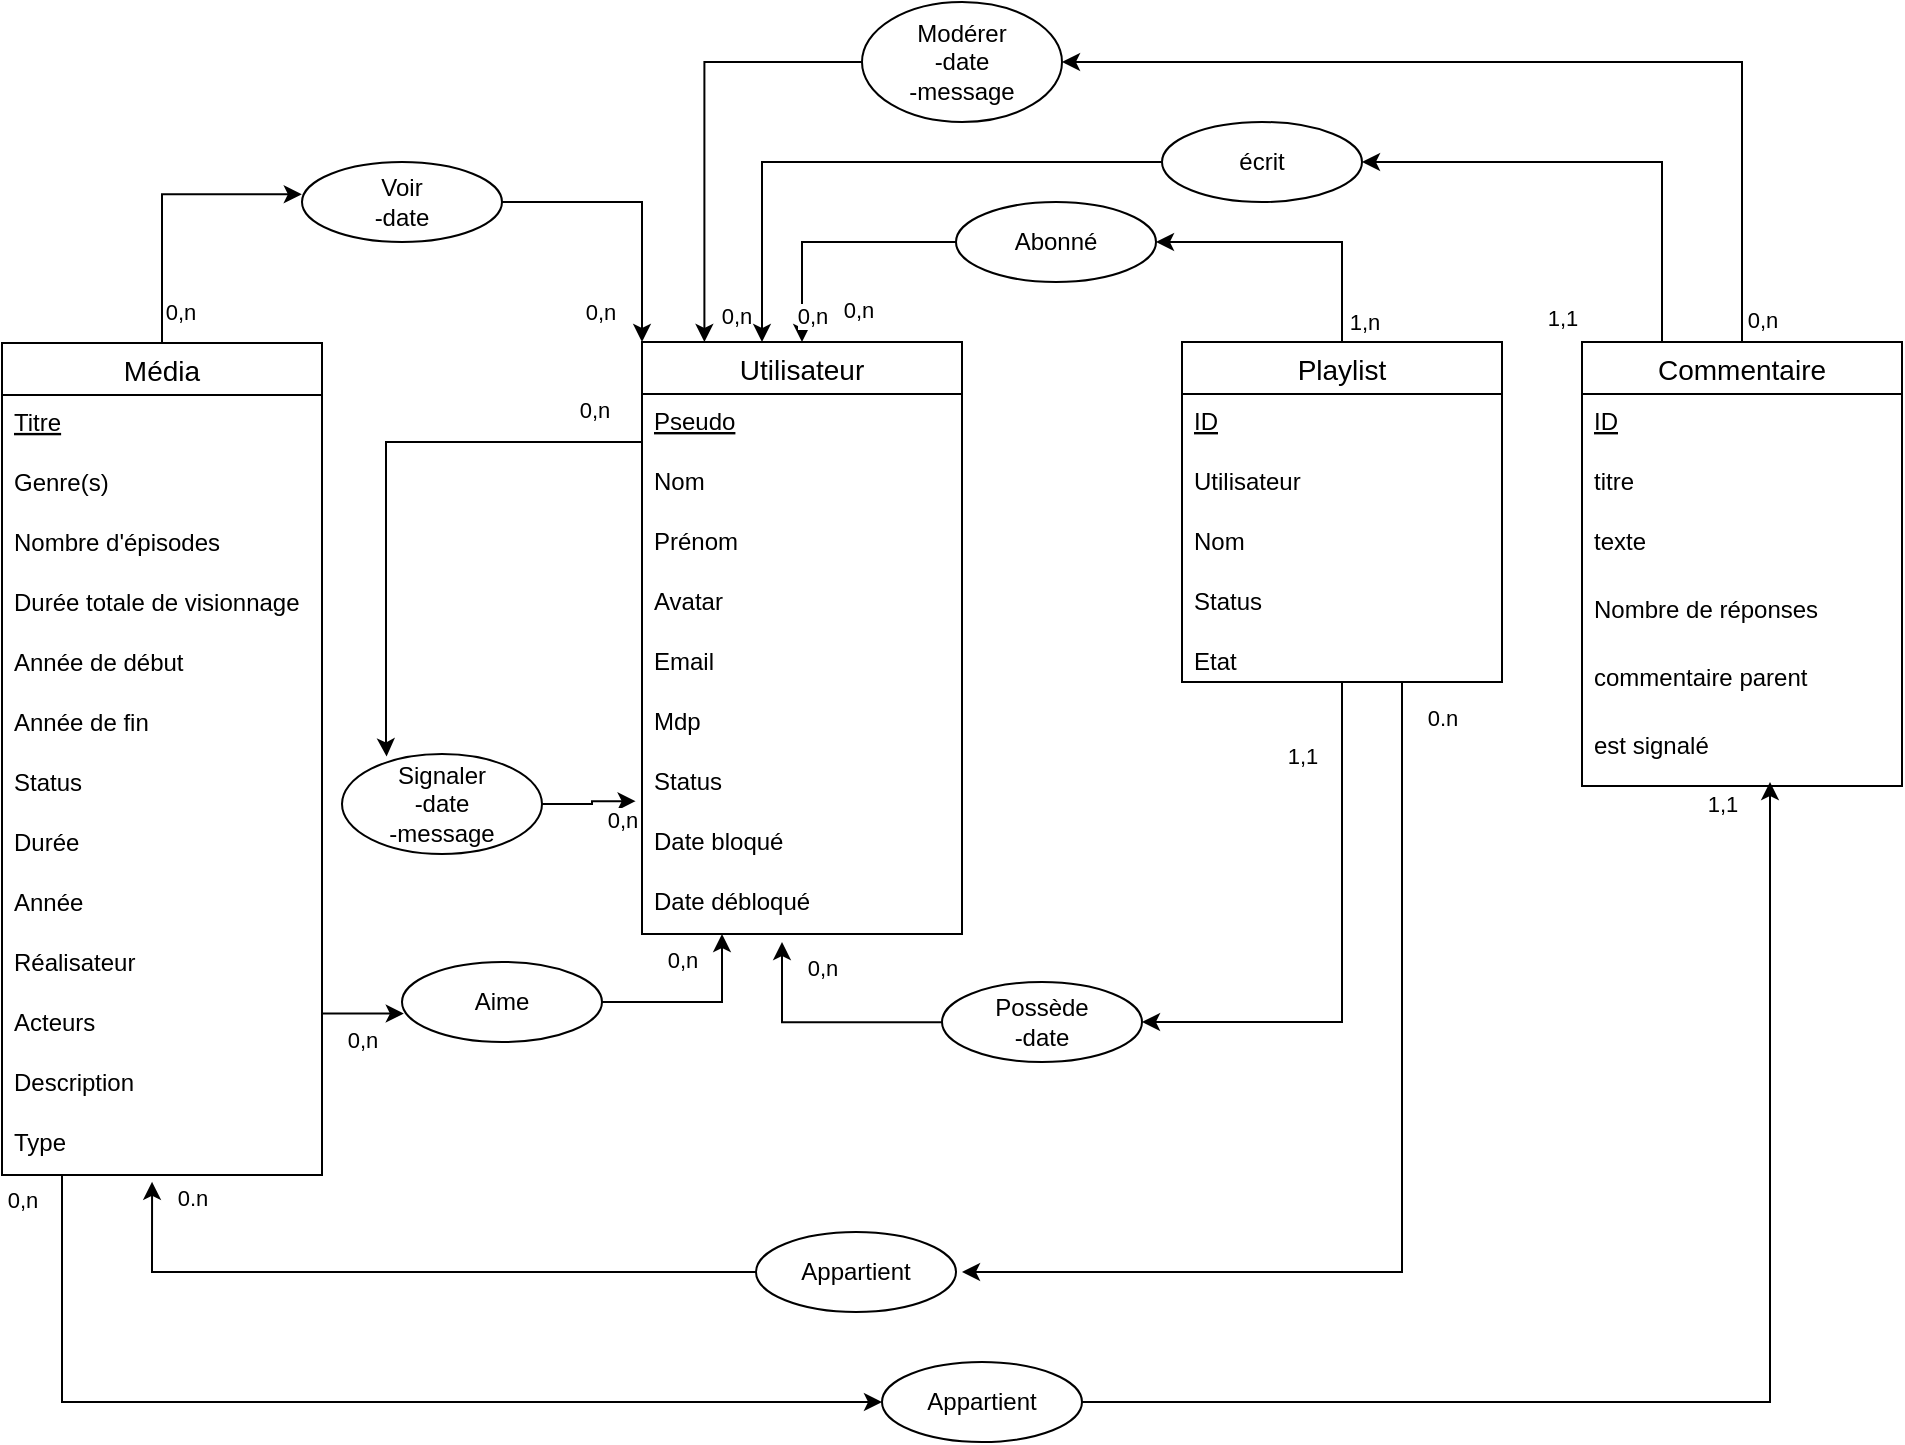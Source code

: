 <mxfile version="15.7.4" type="github" pages="2">
  <diagram id="8tf-XHC2aF1VNSttiquC" name="MCD">
    <mxGraphModel dx="1632" dy="713" grid="1" gridSize="10" guides="1" tooltips="1" connect="1" arrows="1" fold="1" page="1" pageScale="1" pageWidth="827" pageHeight="1169" math="0" shadow="0">
      <root>
        <mxCell id="0" />
        <mxCell id="1" parent="0" />
        <mxCell id="w2Y9lH-BvW_zghAYzRE6-106" style="edgeStyle=orthogonalEdgeStyle;rounded=0;orthogonalLoop=1;jettySize=auto;html=1;entryX=-0.001;entryY=0.403;entryDx=0;entryDy=0;entryPerimeter=0;" edge="1" parent="1" source="w2Y9lH-BvW_zghAYzRE6-1" target="w2Y9lH-BvW_zghAYzRE6-105">
          <mxGeometry relative="1" as="geometry" />
        </mxCell>
        <mxCell id="w2Y9lH-BvW_zghAYzRE6-120" style="edgeStyle=orthogonalEdgeStyle;rounded=0;orthogonalLoop=1;jettySize=auto;html=1;" edge="1" parent="1" source="w2Y9lH-BvW_zghAYzRE6-1" target="w2Y9lH-BvW_zghAYzRE6-119">
          <mxGeometry relative="1" as="geometry">
            <Array as="points">
              <mxPoint x="350" y="1010" />
            </Array>
          </mxGeometry>
        </mxCell>
        <mxCell id="w2Y9lH-BvW_zghAYzRE6-122" value="0,n" style="edgeLabel;html=1;align=center;verticalAlign=middle;resizable=0;points=[];" vertex="1" connectable="0" parent="w2Y9lH-BvW_zghAYzRE6-120">
          <mxGeometry x="-0.944" y="-1" relative="1" as="geometry">
            <mxPoint x="-19" y="-2" as="offset" />
          </mxGeometry>
        </mxCell>
        <mxCell id="w2Y9lH-BvW_zghAYzRE6-127" style="edgeStyle=orthogonalEdgeStyle;rounded=0;orthogonalLoop=1;jettySize=auto;html=1;entryX=0.009;entryY=0.645;entryDx=0;entryDy=0;entryPerimeter=0;" edge="1" parent="1" source="w2Y9lH-BvW_zghAYzRE6-1" target="w2Y9lH-BvW_zghAYzRE6-125">
          <mxGeometry relative="1" as="geometry">
            <Array as="points">
              <mxPoint x="480" y="816" />
              <mxPoint x="480" y="816" />
            </Array>
          </mxGeometry>
        </mxCell>
        <mxCell id="w2Y9lH-BvW_zghAYzRE6-1" value="Média" style="swimlane;fontStyle=0;childLayout=stackLayout;horizontal=1;startSize=26;horizontalStack=0;resizeParent=1;resizeParentMax=0;resizeLast=0;collapsible=1;marginBottom=0;align=center;fontSize=14;" vertex="1" parent="1">
          <mxGeometry x="320" y="480.45" width="160" height="416" as="geometry">
            <mxRectangle x="380" y="240" width="60" height="26" as="alternateBounds" />
          </mxGeometry>
        </mxCell>
        <mxCell id="w2Y9lH-BvW_zghAYzRE6-2" value="Titre" style="text;strokeColor=none;fillColor=none;spacingLeft=4;spacingRight=4;overflow=hidden;rotatable=0;points=[[0,0.5],[1,0.5]];portConstraint=eastwest;fontSize=12;fontStyle=4" vertex="1" parent="w2Y9lH-BvW_zghAYzRE6-1">
          <mxGeometry y="26" width="160" height="30" as="geometry" />
        </mxCell>
        <mxCell id="w2Y9lH-BvW_zghAYzRE6-3" value="Genre(s)" style="text;strokeColor=none;fillColor=none;spacingLeft=4;spacingRight=4;overflow=hidden;rotatable=0;points=[[0,0.5],[1,0.5]];portConstraint=eastwest;fontSize=12;" vertex="1" parent="w2Y9lH-BvW_zghAYzRE6-1">
          <mxGeometry y="56" width="160" height="30" as="geometry" />
        </mxCell>
        <mxCell id="w2Y9lH-BvW_zghAYzRE6-17" value="Nombre d&#39;épisodes" style="text;strokeColor=none;fillColor=none;spacingLeft=4;spacingRight=4;overflow=hidden;rotatable=0;points=[[0,0.5],[1,0.5]];portConstraint=eastwest;fontSize=12;" vertex="1" parent="w2Y9lH-BvW_zghAYzRE6-1">
          <mxGeometry y="86" width="160" height="30" as="geometry" />
        </mxCell>
        <mxCell id="w2Y9lH-BvW_zghAYzRE6-12" value="Durée totale de visionnage" style="text;strokeColor=none;fillColor=none;spacingLeft=4;spacingRight=4;overflow=hidden;rotatable=0;points=[[0,0.5],[1,0.5]];portConstraint=eastwest;fontSize=12;" vertex="1" parent="w2Y9lH-BvW_zghAYzRE6-1">
          <mxGeometry y="116" width="160" height="30" as="geometry" />
        </mxCell>
        <mxCell id="w2Y9lH-BvW_zghAYzRE6-13" value="Année de début" style="text;strokeColor=none;fillColor=none;spacingLeft=4;spacingRight=4;overflow=hidden;rotatable=0;points=[[0,0.5],[1,0.5]];portConstraint=eastwest;fontSize=12;" vertex="1" parent="w2Y9lH-BvW_zghAYzRE6-1">
          <mxGeometry y="146" width="160" height="30" as="geometry" />
        </mxCell>
        <mxCell id="w2Y9lH-BvW_zghAYzRE6-19" value="Année de fin" style="text;strokeColor=none;fillColor=none;spacingLeft=4;spacingRight=4;overflow=hidden;rotatable=0;points=[[0,0.5],[1,0.5]];portConstraint=eastwest;fontSize=12;" vertex="1" parent="w2Y9lH-BvW_zghAYzRE6-1">
          <mxGeometry y="176" width="160" height="30" as="geometry" />
        </mxCell>
        <mxCell id="w2Y9lH-BvW_zghAYzRE6-20" value="Status" style="text;strokeColor=none;fillColor=none;spacingLeft=4;spacingRight=4;overflow=hidden;rotatable=0;points=[[0,0.5],[1,0.5]];portConstraint=eastwest;fontSize=12;" vertex="1" parent="w2Y9lH-BvW_zghAYzRE6-1">
          <mxGeometry y="206" width="160" height="30" as="geometry" />
        </mxCell>
        <mxCell id="w2Y9lH-BvW_zghAYzRE6-4" value="Durée" style="text;strokeColor=none;fillColor=none;spacingLeft=4;spacingRight=4;overflow=hidden;rotatable=0;points=[[0,0.5],[1,0.5]];portConstraint=eastwest;fontSize=12;" vertex="1" parent="w2Y9lH-BvW_zghAYzRE6-1">
          <mxGeometry y="236" width="160" height="30" as="geometry" />
        </mxCell>
        <mxCell id="w2Y9lH-BvW_zghAYzRE6-5" value="Année" style="text;strokeColor=none;fillColor=none;spacingLeft=4;spacingRight=4;overflow=hidden;rotatable=0;points=[[0,0.5],[1,0.5]];portConstraint=eastwest;fontSize=12;" vertex="1" parent="w2Y9lH-BvW_zghAYzRE6-1">
          <mxGeometry y="266" width="160" height="30" as="geometry" />
        </mxCell>
        <mxCell id="w2Y9lH-BvW_zghAYzRE6-6" value="Réalisateur" style="text;strokeColor=none;fillColor=none;spacingLeft=4;spacingRight=4;overflow=hidden;rotatable=0;points=[[0,0.5],[1,0.5]];portConstraint=eastwest;fontSize=12;" vertex="1" parent="w2Y9lH-BvW_zghAYzRE6-1">
          <mxGeometry y="296" width="160" height="30" as="geometry" />
        </mxCell>
        <mxCell id="w2Y9lH-BvW_zghAYzRE6-7" value="Acteurs" style="text;strokeColor=none;fillColor=none;spacingLeft=4;spacingRight=4;overflow=hidden;rotatable=0;points=[[0,0.5],[1,0.5]];portConstraint=eastwest;fontSize=12;" vertex="1" parent="w2Y9lH-BvW_zghAYzRE6-1">
          <mxGeometry y="326" width="160" height="30" as="geometry" />
        </mxCell>
        <mxCell id="w2Y9lH-BvW_zghAYzRE6-8" value="Description" style="text;strokeColor=none;fillColor=none;spacingLeft=4;spacingRight=4;overflow=hidden;rotatable=0;points=[[0,0.5],[1,0.5]];portConstraint=eastwest;fontSize=12;" vertex="1" parent="w2Y9lH-BvW_zghAYzRE6-1">
          <mxGeometry y="356" width="160" height="30" as="geometry" />
        </mxCell>
        <mxCell id="sYq2-ySuj6Pt89tF3zaP-1" value="Type" style="text;strokeColor=none;fillColor=none;spacingLeft=4;spacingRight=4;overflow=hidden;rotatable=0;points=[[0,0.5],[1,0.5]];portConstraint=eastwest;fontSize=12;" vertex="1" parent="w2Y9lH-BvW_zghAYzRE6-1">
          <mxGeometry y="386" width="160" height="30" as="geometry" />
        </mxCell>
        <mxCell id="w2Y9lH-BvW_zghAYzRE6-100" style="edgeStyle=orthogonalEdgeStyle;rounded=0;orthogonalLoop=1;jettySize=auto;html=1;exitX=0;exitY=0;exitDx=0;exitDy=0;entryX=0.223;entryY=0.024;entryDx=0;entryDy=0;entryPerimeter=0;" edge="1" parent="1" source="w2Y9lH-BvW_zghAYzRE6-21" target="w2Y9lH-BvW_zghAYzRE6-98">
          <mxGeometry relative="1" as="geometry">
            <Array as="points">
              <mxPoint x="640" y="530" />
              <mxPoint x="512" y="530" />
              <mxPoint x="512" y="680" />
            </Array>
          </mxGeometry>
        </mxCell>
        <mxCell id="w2Y9lH-BvW_zghAYzRE6-21" value="Utilisateur" style="swimlane;fontStyle=0;childLayout=stackLayout;horizontal=1;startSize=26;horizontalStack=0;resizeParent=1;resizeParentMax=0;resizeLast=0;collapsible=1;marginBottom=0;align=center;fontSize=14;" vertex="1" parent="1">
          <mxGeometry x="640" y="480" width="160" height="296" as="geometry">
            <mxRectangle x="380" y="240" width="60" height="26" as="alternateBounds" />
          </mxGeometry>
        </mxCell>
        <mxCell id="w2Y9lH-BvW_zghAYzRE6-22" value="Pseudo" style="text;strokeColor=none;fillColor=none;spacingLeft=4;spacingRight=4;overflow=hidden;rotatable=0;points=[[0,0.5],[1,0.5]];portConstraint=eastwest;fontSize=12;fontStyle=4" vertex="1" parent="w2Y9lH-BvW_zghAYzRE6-21">
          <mxGeometry y="26" width="160" height="30" as="geometry" />
        </mxCell>
        <mxCell id="w2Y9lH-BvW_zghAYzRE6-23" value="Nom" style="text;strokeColor=none;fillColor=none;spacingLeft=4;spacingRight=4;overflow=hidden;rotatable=0;points=[[0,0.5],[1,0.5]];portConstraint=eastwest;fontSize=12;" vertex="1" parent="w2Y9lH-BvW_zghAYzRE6-21">
          <mxGeometry y="56" width="160" height="30" as="geometry" />
        </mxCell>
        <mxCell id="w2Y9lH-BvW_zghAYzRE6-24" value="Prénom" style="text;strokeColor=none;fillColor=none;spacingLeft=4;spacingRight=4;overflow=hidden;rotatable=0;points=[[0,0.5],[1,0.5]];portConstraint=eastwest;fontSize=12;" vertex="1" parent="w2Y9lH-BvW_zghAYzRE6-21">
          <mxGeometry y="86" width="160" height="30" as="geometry" />
        </mxCell>
        <mxCell id="w2Y9lH-BvW_zghAYzRE6-25" value="Avatar" style="text;strokeColor=none;fillColor=none;spacingLeft=4;spacingRight=4;overflow=hidden;rotatable=0;points=[[0,0.5],[1,0.5]];portConstraint=eastwest;fontSize=12;" vertex="1" parent="w2Y9lH-BvW_zghAYzRE6-21">
          <mxGeometry y="116" width="160" height="30" as="geometry" />
        </mxCell>
        <mxCell id="w2Y9lH-BvW_zghAYzRE6-26" value="Email" style="text;strokeColor=none;fillColor=none;spacingLeft=4;spacingRight=4;overflow=hidden;rotatable=0;points=[[0,0.5],[1,0.5]];portConstraint=eastwest;fontSize=12;" vertex="1" parent="w2Y9lH-BvW_zghAYzRE6-21">
          <mxGeometry y="146" width="160" height="30" as="geometry" />
        </mxCell>
        <mxCell id="w2Y9lH-BvW_zghAYzRE6-27" value="Mdp" style="text;strokeColor=none;fillColor=none;spacingLeft=4;spacingRight=4;overflow=hidden;rotatable=0;points=[[0,0.5],[1,0.5]];portConstraint=eastwest;fontSize=12;" vertex="1" parent="w2Y9lH-BvW_zghAYzRE6-21">
          <mxGeometry y="176" width="160" height="30" as="geometry" />
        </mxCell>
        <mxCell id="w2Y9lH-BvW_zghAYzRE6-28" value="Status" style="text;strokeColor=none;fillColor=none;spacingLeft=4;spacingRight=4;overflow=hidden;rotatable=0;points=[[0,0.5],[1,0.5]];portConstraint=eastwest;fontSize=12;" vertex="1" parent="w2Y9lH-BvW_zghAYzRE6-21">
          <mxGeometry y="206" width="160" height="30" as="geometry" />
        </mxCell>
        <mxCell id="1XTlE_3aXD13mrpszqr8-1" value="Date bloqué" style="text;strokeColor=none;fillColor=none;spacingLeft=4;spacingRight=4;overflow=hidden;rotatable=0;points=[[0,0.5],[1,0.5]];portConstraint=eastwest;fontSize=12;" vertex="1" parent="w2Y9lH-BvW_zghAYzRE6-21">
          <mxGeometry y="236" width="160" height="30" as="geometry" />
        </mxCell>
        <mxCell id="1cqJ-1RlbX01CFLk2TwJ-1" value="Date débloqué" style="text;strokeColor=none;fillColor=none;spacingLeft=4;spacingRight=4;overflow=hidden;rotatable=0;points=[[0,0.5],[1,0.5]];portConstraint=eastwest;fontSize=12;" vertex="1" parent="w2Y9lH-BvW_zghAYzRE6-21">
          <mxGeometry y="266" width="160" height="30" as="geometry" />
        </mxCell>
        <mxCell id="w2Y9lH-BvW_zghAYzRE6-42" style="edgeStyle=orthogonalEdgeStyle;rounded=0;orthogonalLoop=1;jettySize=auto;html=1;entryX=1;entryY=0.5;entryDx=0;entryDy=0;" edge="1" parent="1" source="w2Y9lH-BvW_zghAYzRE6-29" target="w2Y9lH-BvW_zghAYzRE6-38">
          <mxGeometry relative="1" as="geometry">
            <mxPoint x="937.0" y="430" as="targetPoint" />
            <Array as="points">
              <mxPoint x="990" y="430" />
            </Array>
          </mxGeometry>
        </mxCell>
        <mxCell id="w2Y9lH-BvW_zghAYzRE6-45" value="0,n" style="edgeLabel;html=1;align=center;verticalAlign=middle;resizable=0;points=[];" vertex="1" connectable="0" parent="w2Y9lH-BvW_zghAYzRE6-42">
          <mxGeometry x="-0.294" y="7" relative="1" as="geometry">
            <mxPoint x="-242" y="27" as="offset" />
          </mxGeometry>
        </mxCell>
        <mxCell id="w2Y9lH-BvW_zghAYzRE6-47" style="edgeStyle=orthogonalEdgeStyle;rounded=0;orthogonalLoop=1;jettySize=auto;html=1;" edge="1" parent="1" source="w2Y9lH-BvW_zghAYzRE6-29">
          <mxGeometry relative="1" as="geometry">
            <mxPoint x="800" y="945" as="targetPoint" />
            <Array as="points">
              <mxPoint x="1020" y="945" />
            </Array>
          </mxGeometry>
        </mxCell>
        <mxCell id="w2Y9lH-BvW_zghAYzRE6-50" value="0.n" style="edgeLabel;html=1;align=center;verticalAlign=middle;resizable=0;points=[];" vertex="1" connectable="0" parent="w2Y9lH-BvW_zghAYzRE6-47">
          <mxGeometry x="-0.933" y="-1" relative="1" as="geometry">
            <mxPoint x="21" as="offset" />
          </mxGeometry>
        </mxCell>
        <mxCell id="w2Y9lH-BvW_zghAYzRE6-72" style="edgeStyle=orthogonalEdgeStyle;rounded=0;orthogonalLoop=1;jettySize=auto;html=1;entryX=1;entryY=0.5;entryDx=0;entryDy=0;" edge="1" parent="1" source="w2Y9lH-BvW_zghAYzRE6-29" target="w2Y9lH-BvW_zghAYzRE6-71">
          <mxGeometry relative="1" as="geometry">
            <mxPoint x="930.0" y="770" as="targetPoint" />
            <Array as="points">
              <mxPoint x="990" y="820" />
            </Array>
          </mxGeometry>
        </mxCell>
        <mxCell id="w2Y9lH-BvW_zghAYzRE6-77" value="1,1" style="edgeLabel;html=1;align=center;verticalAlign=middle;resizable=0;points=[];" vertex="1" connectable="0" parent="w2Y9lH-BvW_zghAYzRE6-72">
          <mxGeometry x="-0.482" y="-1" relative="1" as="geometry">
            <mxPoint x="-19" y="-33" as="offset" />
          </mxGeometry>
        </mxCell>
        <mxCell id="w2Y9lH-BvW_zghAYzRE6-29" value="Playlist" style="swimlane;fontStyle=0;childLayout=stackLayout;horizontal=1;startSize=26;horizontalStack=0;resizeParent=1;resizeParentMax=0;resizeLast=0;collapsible=1;marginBottom=0;align=center;fontSize=14;" vertex="1" parent="1">
          <mxGeometry x="910" y="480" width="160" height="170" as="geometry">
            <mxRectangle x="380" y="240" width="60" height="26" as="alternateBounds" />
          </mxGeometry>
        </mxCell>
        <mxCell id="w2Y9lH-BvW_zghAYzRE6-117" value="ID" style="text;strokeColor=none;fillColor=none;spacingLeft=4;spacingRight=4;overflow=hidden;rotatable=0;points=[[0,0.5],[1,0.5]];portConstraint=eastwest;fontSize=12;fontStyle=4" vertex="1" parent="w2Y9lH-BvW_zghAYzRE6-29">
          <mxGeometry y="26" width="160" height="30" as="geometry" />
        </mxCell>
        <mxCell id="w2Y9lH-BvW_zghAYzRE6-30" value="Utilisateur" style="text;strokeColor=none;fillColor=none;spacingLeft=4;spacingRight=4;overflow=hidden;rotatable=0;points=[[0,0.5],[1,0.5]];portConstraint=eastwest;fontSize=12;" vertex="1" parent="w2Y9lH-BvW_zghAYzRE6-29">
          <mxGeometry y="56" width="160" height="30" as="geometry" />
        </mxCell>
        <mxCell id="w2Y9lH-BvW_zghAYzRE6-31" value="Nom" style="text;strokeColor=none;fillColor=none;spacingLeft=4;spacingRight=4;overflow=hidden;rotatable=0;points=[[0,0.5],[1,0.5]];portConstraint=eastwest;fontSize=12;fontStyle=0" vertex="1" parent="w2Y9lH-BvW_zghAYzRE6-29">
          <mxGeometry y="86" width="160" height="30" as="geometry" />
        </mxCell>
        <mxCell id="w2Y9lH-BvW_zghAYzRE6-32" value="Status" style="text;strokeColor=none;fillColor=none;spacingLeft=4;spacingRight=4;overflow=hidden;rotatable=0;points=[[0,0.5],[1,0.5]];portConstraint=eastwest;fontSize=12;" vertex="1" parent="w2Y9lH-BvW_zghAYzRE6-29">
          <mxGeometry y="116" width="160" height="30" as="geometry" />
        </mxCell>
        <mxCell id="w2Y9lH-BvW_zghAYzRE6-33" value="Etat" style="text;strokeColor=none;fillColor=none;spacingLeft=4;spacingRight=4;overflow=hidden;rotatable=0;points=[[0,0.5],[1,0.5]];portConstraint=eastwest;fontSize=12;" vertex="1" parent="w2Y9lH-BvW_zghAYzRE6-29">
          <mxGeometry y="146" width="160" height="24" as="geometry" />
        </mxCell>
        <mxCell id="w2Y9lH-BvW_zghAYzRE6-43" style="edgeStyle=orthogonalEdgeStyle;rounded=0;orthogonalLoop=1;jettySize=auto;html=1;exitX=0;exitY=0.5;exitDx=0;exitDy=0;" edge="1" parent="1" source="w2Y9lH-BvW_zghAYzRE6-38" target="w2Y9lH-BvW_zghAYzRE6-21">
          <mxGeometry relative="1" as="geometry" />
        </mxCell>
        <mxCell id="w2Y9lH-BvW_zghAYzRE6-44" value="1,n" style="edgeLabel;html=1;align=center;verticalAlign=middle;resizable=0;points=[];" vertex="1" connectable="0" parent="w2Y9lH-BvW_zghAYzRE6-43">
          <mxGeometry x="-0.221" y="11" relative="1" as="geometry">
            <mxPoint x="253" y="29" as="offset" />
          </mxGeometry>
        </mxCell>
        <mxCell id="w2Y9lH-BvW_zghAYzRE6-38" value="&lt;div&gt;Abonné&lt;/div&gt;" style="ellipse;whiteSpace=wrap;html=1;align=center;" vertex="1" parent="1">
          <mxGeometry x="797" y="410" width="100" height="40" as="geometry" />
        </mxCell>
        <mxCell id="w2Y9lH-BvW_zghAYzRE6-69" style="edgeStyle=orthogonalEdgeStyle;rounded=0;orthogonalLoop=1;jettySize=auto;html=1;entryX=0.469;entryY=1.116;entryDx=0;entryDy=0;entryPerimeter=0;" edge="1" parent="1" source="w2Y9lH-BvW_zghAYzRE6-46" target="sYq2-ySuj6Pt89tF3zaP-1">
          <mxGeometry relative="1" as="geometry">
            <mxPoint x="392" y="920" as="targetPoint" />
            <Array as="points">
              <mxPoint x="395" y="945" />
            </Array>
          </mxGeometry>
        </mxCell>
        <mxCell id="w2Y9lH-BvW_zghAYzRE6-46" value="Appartient" style="ellipse;whiteSpace=wrap;html=1;align=center;" vertex="1" parent="1">
          <mxGeometry x="697" y="925" width="100" height="40" as="geometry" />
        </mxCell>
        <mxCell id="w2Y9lH-BvW_zghAYzRE6-86" style="edgeStyle=orthogonalEdgeStyle;rounded=0;orthogonalLoop=1;jettySize=auto;html=1;entryX=1;entryY=0.5;entryDx=0;entryDy=0;" edge="1" parent="1" source="w2Y9lH-BvW_zghAYzRE6-53" target="w2Y9lH-BvW_zghAYzRE6-83">
          <mxGeometry relative="1" as="geometry">
            <mxPoint x="890.0" y="330" as="targetPoint" />
            <Array as="points">
              <mxPoint x="1190" y="340" />
            </Array>
          </mxGeometry>
        </mxCell>
        <mxCell id="w2Y9lH-BvW_zghAYzRE6-88" value="0,n" style="edgeLabel;html=1;align=center;verticalAlign=middle;resizable=0;points=[];" vertex="1" connectable="0" parent="w2Y9lH-BvW_zghAYzRE6-86">
          <mxGeometry x="-0.92" y="-2" relative="1" as="geometry">
            <mxPoint x="8" y="8" as="offset" />
          </mxGeometry>
        </mxCell>
        <mxCell id="w2Y9lH-BvW_zghAYzRE6-87" style="edgeStyle=orthogonalEdgeStyle;rounded=0;orthogonalLoop=1;jettySize=auto;html=1;exitX=0.25;exitY=0;exitDx=0;exitDy=0;" edge="1" parent="1" source="w2Y9lH-BvW_zghAYzRE6-53" target="w2Y9lH-BvW_zghAYzRE6-62">
          <mxGeometry relative="1" as="geometry">
            <Array as="points">
              <mxPoint x="1150" y="390" />
            </Array>
          </mxGeometry>
        </mxCell>
        <mxCell id="w2Y9lH-BvW_zghAYzRE6-53" value="Commentaire" style="swimlane;fontStyle=0;childLayout=stackLayout;horizontal=1;startSize=26;horizontalStack=0;resizeParent=1;resizeParentMax=0;resizeLast=0;collapsible=1;marginBottom=0;align=center;fontSize=14;" vertex="1" parent="1">
          <mxGeometry x="1110" y="480" width="160" height="222" as="geometry">
            <mxRectangle x="380" y="240" width="60" height="26" as="alternateBounds" />
          </mxGeometry>
        </mxCell>
        <mxCell id="w2Y9lH-BvW_zghAYzRE6-60" value="ID" style="text;strokeColor=none;fillColor=none;spacingLeft=4;spacingRight=4;overflow=hidden;rotatable=0;points=[[0,0.5],[1,0.5]];portConstraint=eastwest;fontSize=12;fontStyle=4" vertex="1" parent="w2Y9lH-BvW_zghAYzRE6-53">
          <mxGeometry y="26" width="160" height="30" as="geometry" />
        </mxCell>
        <mxCell id="w2Y9lH-BvW_zghAYzRE6-56" value="titre" style="text;strokeColor=none;fillColor=none;spacingLeft=4;spacingRight=4;overflow=hidden;rotatable=0;points=[[0,0.5],[1,0.5]];portConstraint=eastwest;fontSize=12;" vertex="1" parent="w2Y9lH-BvW_zghAYzRE6-53">
          <mxGeometry y="56" width="160" height="30" as="geometry" />
        </mxCell>
        <mxCell id="w2Y9lH-BvW_zghAYzRE6-57" value="texte" style="text;strokeColor=none;fillColor=none;spacingLeft=4;spacingRight=4;overflow=hidden;rotatable=0;points=[[0,0.5],[1,0.5]];portConstraint=eastwest;fontSize=12;" vertex="1" parent="w2Y9lH-BvW_zghAYzRE6-53">
          <mxGeometry y="86" width="160" height="34" as="geometry" />
        </mxCell>
        <mxCell id="w2Y9lH-BvW_zghAYzRE6-58" value="Nombre de réponses" style="text;strokeColor=none;fillColor=none;spacingLeft=4;spacingRight=4;overflow=hidden;rotatable=0;points=[[0,0.5],[1,0.5]];portConstraint=eastwest;fontSize=12;" vertex="1" parent="w2Y9lH-BvW_zghAYzRE6-53">
          <mxGeometry y="120" width="160" height="34" as="geometry" />
        </mxCell>
        <mxCell id="w2Y9lH-BvW_zghAYzRE6-59" value="commentaire parent" style="text;strokeColor=none;fillColor=none;spacingLeft=4;spacingRight=4;overflow=hidden;rotatable=0;points=[[0,0.5],[1,0.5]];portConstraint=eastwest;fontSize=12;" vertex="1" parent="w2Y9lH-BvW_zghAYzRE6-53">
          <mxGeometry y="154" width="160" height="34" as="geometry" />
        </mxCell>
        <mxCell id="nPhygnXzOba6I9fE0yGV-1" value="est signalé" style="text;strokeColor=none;fillColor=none;spacingLeft=4;spacingRight=4;overflow=hidden;rotatable=0;points=[[0,0.5],[1,0.5]];portConstraint=eastwest;fontSize=12;" vertex="1" parent="w2Y9lH-BvW_zghAYzRE6-53">
          <mxGeometry y="188" width="160" height="34" as="geometry" />
        </mxCell>
        <mxCell id="w2Y9lH-BvW_zghAYzRE6-64" style="edgeStyle=orthogonalEdgeStyle;rounded=0;orthogonalLoop=1;jettySize=auto;html=1;exitX=0;exitY=0.5;exitDx=0;exitDy=0;" edge="1" parent="1" source="w2Y9lH-BvW_zghAYzRE6-62">
          <mxGeometry relative="1" as="geometry">
            <mxPoint x="700" y="480" as="targetPoint" />
            <Array as="points">
              <mxPoint x="700" y="390" />
              <mxPoint x="700" y="480" />
            </Array>
          </mxGeometry>
        </mxCell>
        <mxCell id="w2Y9lH-BvW_zghAYzRE6-67" value="1,1" style="edgeLabel;html=1;align=center;verticalAlign=middle;resizable=0;points=[];" vertex="1" connectable="0" parent="w2Y9lH-BvW_zghAYzRE6-64">
          <mxGeometry x="0.869" relative="1" as="geometry">
            <mxPoint x="400" y="7" as="offset" />
          </mxGeometry>
        </mxCell>
        <mxCell id="w2Y9lH-BvW_zghAYzRE6-62" value="&lt;div&gt;écrit&lt;/div&gt;" style="ellipse;whiteSpace=wrap;html=1;align=center;" vertex="1" parent="1">
          <mxGeometry x="900" y="370" width="100" height="40" as="geometry" />
        </mxCell>
        <mxCell id="w2Y9lH-BvW_zghAYzRE6-70" value="0.n" style="edgeLabel;html=1;align=center;verticalAlign=middle;resizable=0;points=[];" vertex="1" connectable="0" parent="1">
          <mxGeometry x="370.004" y="925.002" as="geometry">
            <mxPoint x="45" y="-17" as="offset" />
          </mxGeometry>
        </mxCell>
        <mxCell id="w2Y9lH-BvW_zghAYzRE6-73" style="edgeStyle=orthogonalEdgeStyle;rounded=0;orthogonalLoop=1;jettySize=auto;html=1;" edge="1" parent="1">
          <mxGeometry relative="1" as="geometry">
            <mxPoint x="790.0" y="820.129" as="sourcePoint" />
            <mxPoint x="710" y="780" as="targetPoint" />
            <Array as="points">
              <mxPoint x="710" y="820.07" />
              <mxPoint x="710" y="780.07" />
            </Array>
          </mxGeometry>
        </mxCell>
        <mxCell id="w2Y9lH-BvW_zghAYzRE6-75" value="0,n" style="edgeLabel;html=1;align=center;verticalAlign=middle;resizable=0;points=[];" vertex="1" connectable="0" parent="w2Y9lH-BvW_zghAYzRE6-73">
          <mxGeometry x="0.734" y="-3" relative="1" as="geometry">
            <mxPoint x="17" y="-3" as="offset" />
          </mxGeometry>
        </mxCell>
        <mxCell id="w2Y9lH-BvW_zghAYzRE6-71" value="&lt;div&gt;Possède&lt;/div&gt;-date" style="ellipse;whiteSpace=wrap;html=1;" vertex="1" parent="1">
          <mxGeometry x="790" y="800" width="100" height="40" as="geometry" />
        </mxCell>
        <mxCell id="w2Y9lH-BvW_zghAYzRE6-103" style="edgeStyle=orthogonalEdgeStyle;rounded=0;orthogonalLoop=1;jettySize=auto;html=1;entryX=0.195;entryY=0;entryDx=0;entryDy=0;entryPerimeter=0;" edge="1" parent="1" source="w2Y9lH-BvW_zghAYzRE6-83" target="w2Y9lH-BvW_zghAYzRE6-21">
          <mxGeometry relative="1" as="geometry">
            <Array as="points">
              <mxPoint x="671" y="340" />
            </Array>
          </mxGeometry>
        </mxCell>
        <mxCell id="w2Y9lH-BvW_zghAYzRE6-83" value="&lt;div&gt;Modérer&lt;br&gt;&lt;/div&gt;&lt;div&gt;-date&lt;/div&gt;&lt;div&gt;-message&lt;br&gt;&lt;/div&gt;" style="ellipse;whiteSpace=wrap;html=1;align=center;" vertex="1" parent="1">
          <mxGeometry x="750" y="310" width="100" height="60" as="geometry" />
        </mxCell>
        <mxCell id="w2Y9lH-BvW_zghAYzRE6-89" value="0,n" style="edgeLabel;html=1;align=center;verticalAlign=middle;resizable=0;points=[];" vertex="1" connectable="0" parent="1">
          <mxGeometry x="1050.004" y="489.999" as="geometry">
            <mxPoint x="-325" y="-23" as="offset" />
          </mxGeometry>
        </mxCell>
        <mxCell id="w2Y9lH-BvW_zghAYzRE6-90" value="0,n" style="edgeLabel;html=1;align=center;verticalAlign=middle;resizable=0;points=[];" vertex="1" connectable="0" parent="1">
          <mxGeometry x="770.004" y="479.998" as="geometry">
            <mxPoint x="-83" y="-13" as="offset" />
          </mxGeometry>
        </mxCell>
        <mxCell id="w2Y9lH-BvW_zghAYzRE6-99" style="edgeStyle=orthogonalEdgeStyle;rounded=0;orthogonalLoop=1;jettySize=auto;html=1;entryX=-0.02;entryY=0.786;entryDx=0;entryDy=0;entryPerimeter=0;" edge="1" parent="1" source="w2Y9lH-BvW_zghAYzRE6-98" target="w2Y9lH-BvW_zghAYzRE6-28">
          <mxGeometry relative="1" as="geometry" />
        </mxCell>
        <mxCell id="w2Y9lH-BvW_zghAYzRE6-98" value="&lt;div&gt;Signaler&lt;/div&gt;&lt;div&gt;-date&lt;/div&gt;&lt;div&gt;-message&lt;br&gt;&lt;/div&gt;" style="ellipse;whiteSpace=wrap;html=1;" vertex="1" parent="1">
          <mxGeometry x="490" y="686" width="100" height="50" as="geometry" />
        </mxCell>
        <mxCell id="w2Y9lH-BvW_zghAYzRE6-102" value="0,n" style="edgeLabel;html=1;align=center;verticalAlign=middle;resizable=0;points=[];" vertex="1" connectable="0" parent="1">
          <mxGeometry x="649.999" y="740.004" as="geometry">
            <mxPoint x="-20" y="-21" as="offset" />
          </mxGeometry>
        </mxCell>
        <mxCell id="w2Y9lH-BvW_zghAYzRE6-107" style="edgeStyle=orthogonalEdgeStyle;rounded=0;orthogonalLoop=1;jettySize=auto;html=1;entryX=0;entryY=0;entryDx=0;entryDy=0;" edge="1" parent="1" source="w2Y9lH-BvW_zghAYzRE6-105" target="w2Y9lH-BvW_zghAYzRE6-21">
          <mxGeometry relative="1" as="geometry">
            <Array as="points">
              <mxPoint x="640" y="410" />
            </Array>
          </mxGeometry>
        </mxCell>
        <mxCell id="w2Y9lH-BvW_zghAYzRE6-105" value="&lt;div&gt;Voir&lt;/div&gt;-date" style="ellipse;whiteSpace=wrap;html=1;align=center;" vertex="1" parent="1">
          <mxGeometry x="470" y="390" width="100" height="40" as="geometry" />
        </mxCell>
        <mxCell id="w2Y9lH-BvW_zghAYzRE6-108" value="0,n" style="edgeLabel;html=1;align=center;verticalAlign=middle;resizable=0;points=[];" vertex="1" connectable="0" parent="1">
          <mxGeometry x="750.034" y="480.448" as="geometry">
            <mxPoint x="-131" y="-16" as="offset" />
          </mxGeometry>
        </mxCell>
        <mxCell id="w2Y9lH-BvW_zghAYzRE6-109" value="0,n" style="edgeLabel;html=1;align=center;verticalAlign=middle;resizable=0;points=[];" vertex="1" connectable="0" parent="1">
          <mxGeometry x="540.004" y="480.448" as="geometry">
            <mxPoint x="-131" y="-16" as="offset" />
          </mxGeometry>
        </mxCell>
        <mxCell id="w2Y9lH-BvW_zghAYzRE6-121" style="edgeStyle=orthogonalEdgeStyle;rounded=0;orthogonalLoop=1;jettySize=auto;html=1;" edge="1" parent="1" source="w2Y9lH-BvW_zghAYzRE6-119">
          <mxGeometry relative="1" as="geometry">
            <mxPoint x="1204" y="700" as="targetPoint" />
            <Array as="points">
              <mxPoint x="1204" y="1010" />
            </Array>
          </mxGeometry>
        </mxCell>
        <mxCell id="w2Y9lH-BvW_zghAYzRE6-123" value="1,1" style="edgeLabel;html=1;align=center;verticalAlign=middle;resizable=0;points=[];" vertex="1" connectable="0" parent="w2Y9lH-BvW_zghAYzRE6-121">
          <mxGeometry x="0.958" y="-3" relative="1" as="geometry">
            <mxPoint x="-27" y="-3" as="offset" />
          </mxGeometry>
        </mxCell>
        <mxCell id="w2Y9lH-BvW_zghAYzRE6-119" value="Appartient" style="ellipse;whiteSpace=wrap;html=1;align=center;" vertex="1" parent="1">
          <mxGeometry x="760" y="990" width="100" height="40" as="geometry" />
        </mxCell>
        <mxCell id="w2Y9lH-BvW_zghAYzRE6-128" style="edgeStyle=orthogonalEdgeStyle;rounded=0;orthogonalLoop=1;jettySize=auto;html=1;entryX=0.25;entryY=1;entryDx=0;entryDy=0;" edge="1" parent="1" source="w2Y9lH-BvW_zghAYzRE6-125" target="w2Y9lH-BvW_zghAYzRE6-21">
          <mxGeometry relative="1" as="geometry">
            <mxPoint x="670" y="760" as="targetPoint" />
            <Array as="points">
              <mxPoint x="680" y="810" />
            </Array>
          </mxGeometry>
        </mxCell>
        <mxCell id="w2Y9lH-BvW_zghAYzRE6-125" value="Aime" style="ellipse;whiteSpace=wrap;html=1;" vertex="1" parent="1">
          <mxGeometry x="520" y="790" width="100" height="40" as="geometry" />
        </mxCell>
        <mxCell id="oymeotptZleGbFHTf76_-2" value="0,n" style="edgeLabel;html=1;align=center;verticalAlign=middle;resizable=0;points=[];" vertex="1" connectable="0" parent="1">
          <mxGeometry x="747.004" y="529.998" as="geometry">
            <mxPoint x="-131" y="-16" as="offset" />
          </mxGeometry>
        </mxCell>
        <mxCell id="oymeotptZleGbFHTf76_-3" value="0,n" style="edgeLabel;html=1;align=center;verticalAlign=middle;resizable=0;points=[];" vertex="1" connectable="0" parent="1">
          <mxGeometry x="679.999" y="810.004" as="geometry">
            <mxPoint x="-20" y="-21" as="offset" />
          </mxGeometry>
        </mxCell>
        <mxCell id="oymeotptZleGbFHTf76_-4" value="0,n" style="edgeLabel;html=1;align=center;verticalAlign=middle;resizable=0;points=[];" vertex="1" connectable="0" parent="1">
          <mxGeometry x="519.999" y="850.004" as="geometry">
            <mxPoint x="-20" y="-21" as="offset" />
          </mxGeometry>
        </mxCell>
      </root>
    </mxGraphModel>
  </diagram>
  <diagram id="HOoUXuzICTAFSGOXYs0G" name="MLD">
    <mxGraphModel dx="2312" dy="1010" grid="1" gridSize="10" guides="1" tooltips="1" connect="1" arrows="1" fold="1" page="1" pageScale="1" pageWidth="827" pageHeight="1169" math="0" shadow="0">
      <root>
        <mxCell id="0l9OWkSnHtWUdckkpkIx-0" />
        <mxCell id="0l9OWkSnHtWUdckkpkIx-1" parent="0l9OWkSnHtWUdckkpkIx-0" />
        <mxCell id="R5w-9kv8tPswztsS1qLd-0" style="edgeStyle=orthogonalEdgeStyle;rounded=0;orthogonalLoop=1;jettySize=auto;html=1;exitX=0.468;exitY=0.002;exitDx=0;exitDy=0;exitPerimeter=0;entryX=0;entryY=0.5;entryDx=0;entryDy=0;" edge="1" parent="0l9OWkSnHtWUdckkpkIx-1" source="R5w-9kv8tPswztsS1qLd-86" target="R5w-9kv8tPswztsS1qLd-183">
          <mxGeometry relative="1" as="geometry">
            <mxPoint x="420" y="236" as="targetPoint" />
          </mxGeometry>
        </mxCell>
        <mxCell id="R5w-9kv8tPswztsS1qLd-1" style="edgeStyle=orthogonalEdgeStyle;rounded=0;orthogonalLoop=1;jettySize=auto;html=1;exitX=0.25;exitY=1;exitDx=0;exitDy=0;entryX=0.25;entryY=1;entryDx=0;entryDy=0;" edge="1" parent="0l9OWkSnHtWUdckkpkIx-1" source="R5w-9kv8tPswztsS1qLd-86" target="R5w-9kv8tPswztsS1qLd-127">
          <mxGeometry relative="1" as="geometry">
            <Array as="points">
              <mxPoint x="188" y="930" />
              <mxPoint x="1243" y="930" />
            </Array>
            <mxPoint x="300" y="690" as="sourcePoint" />
            <mxPoint x="1060" y="500" as="targetPoint" />
          </mxGeometry>
        </mxCell>
        <mxCell id="R5w-9kv8tPswztsS1qLd-141" value="Appartient" style="edgeLabel;html=1;align=center;verticalAlign=middle;resizable=0;points=[];" vertex="1" connectable="0" parent="R5w-9kv8tPswztsS1qLd-1">
          <mxGeometry x="-0.118" relative="1" as="geometry">
            <mxPoint x="4" y="-10" as="offset" />
          </mxGeometry>
        </mxCell>
        <mxCell id="R5w-9kv8tPswztsS1qLd-3" style="edgeStyle=orthogonalEdgeStyle;rounded=0;orthogonalLoop=1;jettySize=auto;html=1;exitX=1;exitY=0.5;exitDx=0;exitDy=0;entryX=0;entryY=0.5;entryDx=0;entryDy=0;" edge="1" parent="0l9OWkSnHtWUdckkpkIx-1" source="R5w-9kv8tPswztsS1qLd-16" target="0hhYNdehle5xk2fPGUzY-27">
          <mxGeometry relative="1" as="geometry">
            <Array as="points">
              <mxPoint x="330" y="673" />
            </Array>
            <mxPoint x="260" y="643" as="sourcePoint" />
            <mxPoint x="520" y="645" as="targetPoint" />
          </mxGeometry>
        </mxCell>
        <mxCell id="R5w-9kv8tPswztsS1qLd-26" style="edgeStyle=orthogonalEdgeStyle;rounded=0;orthogonalLoop=1;jettySize=auto;html=1;exitX=0.568;exitY=0.007;exitDx=0;exitDy=0;exitPerimeter=0;entryX=1;entryY=0.5;entryDx=0;entryDy=0;" edge="1" parent="0l9OWkSnHtWUdckkpkIx-1" source="R5w-9kv8tPswztsS1qLd-112" target="R5w-9kv8tPswztsS1qLd-170">
          <mxGeometry relative="1" as="geometry">
            <mxPoint x="1020" y="260" as="targetPoint" />
            <Array as="points">
              <mxPoint x="1058" y="235" />
            </Array>
            <mxPoint x="1030" y="280" as="sourcePoint" />
          </mxGeometry>
        </mxCell>
        <mxCell id="R5w-9kv8tPswztsS1qLd-28" style="edgeStyle=orthogonalEdgeStyle;rounded=0;orthogonalLoop=1;jettySize=auto;html=1;entryX=1;entryY=0.5;entryDx=0;entryDy=0;" edge="1" parent="0l9OWkSnHtWUdckkpkIx-1" target="0hhYNdehle5xk2fPGUzY-1">
          <mxGeometry relative="1" as="geometry">
            <mxPoint x="930" y="780" as="targetPoint" />
            <Array as="points">
              <mxPoint x="1060" y="825" />
            </Array>
            <mxPoint x="1060" y="500" as="sourcePoint" />
          </mxGeometry>
        </mxCell>
        <mxCell id="R5w-9kv8tPswztsS1qLd-30" style="edgeStyle=orthogonalEdgeStyle;rounded=0;orthogonalLoop=1;jettySize=auto;html=1;entryX=1;entryY=0.5;entryDx=0;entryDy=0;" edge="1" parent="0l9OWkSnHtWUdckkpkIx-1" target="0hhYNdehle5xk2fPGUzY-14">
          <mxGeometry relative="1" as="geometry">
            <mxPoint x="980" y="600" as="targetPoint" />
            <Array as="points">
              <mxPoint x="1030" y="661" />
            </Array>
            <mxPoint x="1030" y="500" as="sourcePoint" />
          </mxGeometry>
        </mxCell>
        <mxCell id="R5w-9kv8tPswztsS1qLd-38" style="edgeStyle=orthogonalEdgeStyle;rounded=0;orthogonalLoop=1;jettySize=auto;html=1;entryX=0.793;entryY=0;entryDx=0;entryDy=0;entryPerimeter=0;exitX=0;exitY=0.5;exitDx=0;exitDy=0;" edge="1" parent="0l9OWkSnHtWUdckkpkIx-1" source="R5w-9kv8tPswztsS1qLd-169" target="R5w-9kv8tPswztsS1qLd-99">
          <mxGeometry relative="1" as="geometry">
            <mxPoint x="810" y="260" as="sourcePoint" />
            <mxPoint x="760" y="280" as="targetPoint" />
          </mxGeometry>
        </mxCell>
        <mxCell id="R5w-9kv8tPswztsS1qLd-41" style="edgeStyle=orthogonalEdgeStyle;rounded=0;orthogonalLoop=1;jettySize=auto;html=1;exitX=0;exitY=0.5;exitDx=0;exitDy=0;entryX=0.5;entryY=1;entryDx=0;entryDy=0;" edge="1" parent="0l9OWkSnHtWUdckkpkIx-1" source="0hhYNdehle5xk2fPGUzY-0" target="R5w-9kv8tPswztsS1qLd-86">
          <mxGeometry relative="1" as="geometry">
            <Array as="points">
              <mxPoint x="235" y="825" />
            </Array>
            <mxPoint x="620" y="775" as="sourcePoint" />
            <mxPoint x="330" y="690" as="targetPoint" />
          </mxGeometry>
        </mxCell>
        <mxCell id="R5w-9kv8tPswztsS1qLd-43" style="edgeStyle=orthogonalEdgeStyle;rounded=0;orthogonalLoop=1;jettySize=auto;html=1;entryX=1;entryY=0.5;entryDx=0;entryDy=0;exitX=0.476;exitY=-0.005;exitDx=0;exitDy=0;exitPerimeter=0;" edge="1" parent="0l9OWkSnHtWUdckkpkIx-1" source="R5w-9kv8tPswztsS1qLd-127" target="R5w-9kv8tPswztsS1qLd-157">
          <mxGeometry relative="1" as="geometry">
            <mxPoint x="930.0" y="160" as="targetPoint" />
            <Array as="points">
              <mxPoint x="1285" y="55" />
            </Array>
            <mxPoint x="1360" y="260" as="sourcePoint" />
          </mxGeometry>
        </mxCell>
        <mxCell id="R5w-9kv8tPswztsS1qLd-45" style="edgeStyle=orthogonalEdgeStyle;rounded=0;orthogonalLoop=1;jettySize=auto;html=1;exitX=0.225;exitY=0.007;exitDx=0;exitDy=0;exitPerimeter=0;" edge="1" parent="0l9OWkSnHtWUdckkpkIx-1" source="R5w-9kv8tPswztsS1qLd-127" target="R5w-9kv8tPswztsS1qLd-99">
          <mxGeometry relative="1" as="geometry">
            <Array as="points">
              <mxPoint x="1238" y="170" />
              <mxPoint x="744" y="170" />
            </Array>
            <mxPoint x="1290" y="270" as="sourcePoint" />
            <mxPoint x="1040" y="220" as="targetPoint" />
          </mxGeometry>
        </mxCell>
        <mxCell id="R5w-9kv8tPswztsS1qLd-140" value="Ecrit" style="edgeLabel;html=1;align=center;verticalAlign=middle;resizable=0;points=[];" vertex="1" connectable="0" parent="R5w-9kv8tPswztsS1qLd-45">
          <mxGeometry x="-0.158" y="-1" relative="1" as="geometry">
            <mxPoint x="18" y="-9" as="offset" />
          </mxGeometry>
        </mxCell>
        <mxCell id="R5w-9kv8tPswztsS1qLd-56" style="edgeStyle=orthogonalEdgeStyle;rounded=0;orthogonalLoop=1;jettySize=auto;html=1;entryX=0.5;entryY=1;entryDx=0;entryDy=0;exitX=0;exitY=0.5;exitDx=0;exitDy=0;" edge="1" parent="0l9OWkSnHtWUdckkpkIx-1" source="0hhYNdehle5xk2fPGUzY-14" target="R5w-9kv8tPswztsS1qLd-99">
          <mxGeometry relative="1" as="geometry">
            <Array as="points">
              <mxPoint x="744" y="661" />
            </Array>
            <mxPoint x="780" y="600" as="sourcePoint" />
          </mxGeometry>
        </mxCell>
        <mxCell id="R5w-9kv8tPswztsS1qLd-59" style="edgeStyle=orthogonalEdgeStyle;rounded=0;orthogonalLoop=1;jettySize=auto;html=1;entryX=0.32;entryY=0.007;entryDx=0;entryDy=0;entryPerimeter=0;exitX=0;exitY=0.5;exitDx=0;exitDy=0;" edge="1" parent="0l9OWkSnHtWUdckkpkIx-1" source="R5w-9kv8tPswztsS1qLd-157" target="R5w-9kv8tPswztsS1qLd-99">
          <mxGeometry relative="1" as="geometry">
            <Array as="points">
              <mxPoint x="710" y="55" />
            </Array>
            <mxPoint x="711" y="280" as="targetPoint" />
          </mxGeometry>
        </mxCell>
        <mxCell id="R5w-9kv8tPswztsS1qLd-66" style="edgeStyle=orthogonalEdgeStyle;rounded=0;orthogonalLoop=1;jettySize=auto;html=1;" edge="1" parent="0l9OWkSnHtWUdckkpkIx-1">
          <mxGeometry relative="1" as="geometry">
            <mxPoint x="659.41" y="370" as="sourcePoint" />
            <Array as="points">
              <mxPoint x="599.41" y="370" />
            </Array>
            <mxPoint x="599" y="380" as="targetPoint" />
          </mxGeometry>
        </mxCell>
        <mxCell id="R5w-9kv8tPswztsS1qLd-72" style="edgeStyle=orthogonalEdgeStyle;rounded=0;orthogonalLoop=1;jettySize=auto;html=1;entryX=0.168;entryY=0.001;entryDx=0;entryDy=0;entryPerimeter=0;exitX=1;exitY=0.5;exitDx=0;exitDy=0;" edge="1" parent="0l9OWkSnHtWUdckkpkIx-1" source="R5w-9kv8tPswztsS1qLd-183" target="R5w-9kv8tPswztsS1qLd-99">
          <mxGeometry relative="1" as="geometry">
            <Array as="points">
              <mxPoint x="681" y="223" />
            </Array>
            <mxPoint x="660" y="240" as="sourcePoint" />
            <mxPoint x="680" y="280" as="targetPoint" />
          </mxGeometry>
        </mxCell>
        <mxCell id="R5w-9kv8tPswztsS1qLd-78" style="edgeStyle=orthogonalEdgeStyle;rounded=0;orthogonalLoop=1;jettySize=auto;html=1;entryX=1;entryY=0.5;entryDx=0;entryDy=0;" edge="1" parent="0l9OWkSnHtWUdckkpkIx-1" source="R5w-9kv8tPswztsS1qLd-19" target="R5w-9kv8tPswztsS1qLd-25">
          <mxGeometry relative="1" as="geometry">
            <mxPoint x="892" y="375" as="targetPoint" />
            <Array as="points">
              <mxPoint x="859" y="355" />
              <mxPoint x="859" y="525" />
            </Array>
          </mxGeometry>
        </mxCell>
        <mxCell id="R5w-9kv8tPswztsS1qLd-142" value="Modifie" style="edgeLabel;html=1;align=center;verticalAlign=middle;resizable=0;points=[];" vertex="1" connectable="0" parent="R5w-9kv8tPswztsS1qLd-78">
          <mxGeometry x="-0.325" y="-3" relative="1" as="geometry">
            <mxPoint x="24" y="29" as="offset" />
          </mxGeometry>
        </mxCell>
        <mxCell id="R5w-9kv8tPswztsS1qLd-84" style="edgeStyle=orthogonalEdgeStyle;rounded=0;orthogonalLoop=1;jettySize=auto;html=1;entryX=0.25;entryY=1;entryDx=0;entryDy=0;exitX=1;exitY=0.5;exitDx=0;exitDy=0;" edge="1" parent="0l9OWkSnHtWUdckkpkIx-1" source="0hhYNdehle5xk2fPGUzY-26" target="R5w-9kv8tPswztsS1qLd-99">
          <mxGeometry relative="1" as="geometry">
            <mxPoint x="710" y="550" as="targetPoint" />
            <Array as="points">
              <mxPoint x="697" y="673" />
            </Array>
            <mxPoint x="700" y="640" as="sourcePoint" />
          </mxGeometry>
        </mxCell>
        <mxCell id="R5w-9kv8tPswztsS1qLd-86" value="Média" style="shape=table;startSize=30;container=1;collapsible=1;childLayout=tableLayout;fixedRows=1;rowLines=0;fontStyle=1;align=center;resizeLast=1;" vertex="1" parent="0l9OWkSnHtWUdckkpkIx-1">
          <mxGeometry x="140" y="270" width="190" height="450" as="geometry" />
        </mxCell>
        <mxCell id="R5w-9kv8tPswztsS1qLd-87" value="" style="shape=partialRectangle;collapsible=0;dropTarget=0;pointerEvents=0;fillColor=none;top=0;left=0;bottom=1;right=0;points=[[0,0.5],[1,0.5]];portConstraint=eastwest;" vertex="1" parent="R5w-9kv8tPswztsS1qLd-86">
          <mxGeometry y="30" width="190" height="30" as="geometry" />
        </mxCell>
        <mxCell id="R5w-9kv8tPswztsS1qLd-88" value="PK" style="shape=partialRectangle;connectable=0;fillColor=none;top=0;left=0;bottom=0;right=0;fontStyle=1;overflow=hidden;" vertex="1" parent="R5w-9kv8tPswztsS1qLd-87">
          <mxGeometry width="30" height="30" as="geometry">
            <mxRectangle width="30" height="30" as="alternateBounds" />
          </mxGeometry>
        </mxCell>
        <mxCell id="R5w-9kv8tPswztsS1qLd-89" value="ID" style="shape=partialRectangle;connectable=0;fillColor=none;top=0;left=0;bottom=0;right=0;align=left;spacingLeft=6;fontStyle=5;overflow=hidden;" vertex="1" parent="R5w-9kv8tPswztsS1qLd-87">
          <mxGeometry x="30" width="160" height="30" as="geometry">
            <mxRectangle width="160" height="30" as="alternateBounds" />
          </mxGeometry>
        </mxCell>
        <mxCell id="R5w-9kv8tPswztsS1qLd-90" value="" style="shape=partialRectangle;collapsible=0;dropTarget=0;pointerEvents=0;fillColor=none;top=0;left=0;bottom=0;right=0;points=[[0,0.5],[1,0.5]];portConstraint=eastwest;" vertex="1" parent="R5w-9kv8tPswztsS1qLd-86">
          <mxGeometry y="60" width="190" height="30" as="geometry" />
        </mxCell>
        <mxCell id="R5w-9kv8tPswztsS1qLd-91" value="" style="shape=partialRectangle;connectable=0;fillColor=none;top=0;left=0;bottom=0;right=0;editable=1;overflow=hidden;" vertex="1" parent="R5w-9kv8tPswztsS1qLd-90">
          <mxGeometry width="30" height="30" as="geometry">
            <mxRectangle width="30" height="30" as="alternateBounds" />
          </mxGeometry>
        </mxCell>
        <mxCell id="R5w-9kv8tPswztsS1qLd-92" value="" style="shape=partialRectangle;connectable=0;fillColor=none;top=0;left=0;bottom=0;right=0;align=left;spacingLeft=6;overflow=hidden;" vertex="1" parent="R5w-9kv8tPswztsS1qLd-90">
          <mxGeometry x="30" width="160" height="30" as="geometry">
            <mxRectangle width="160" height="30" as="alternateBounds" />
          </mxGeometry>
        </mxCell>
        <mxCell id="R5w-9kv8tPswztsS1qLd-93" value="" style="shape=partialRectangle;collapsible=0;dropTarget=0;pointerEvents=0;fillColor=none;top=0;left=0;bottom=0;right=0;points=[[0,0.5],[1,0.5]];portConstraint=eastwest;" vertex="1" parent="R5w-9kv8tPswztsS1qLd-86">
          <mxGeometry y="90" width="190" height="30" as="geometry" />
        </mxCell>
        <mxCell id="R5w-9kv8tPswztsS1qLd-94" value="" style="shape=partialRectangle;connectable=0;fillColor=none;top=0;left=0;bottom=0;right=0;editable=1;overflow=hidden;" vertex="1" parent="R5w-9kv8tPswztsS1qLd-93">
          <mxGeometry width="30" height="30" as="geometry">
            <mxRectangle width="30" height="30" as="alternateBounds" />
          </mxGeometry>
        </mxCell>
        <mxCell id="R5w-9kv8tPswztsS1qLd-95" value="" style="shape=partialRectangle;connectable=0;fillColor=none;top=0;left=0;bottom=0;right=0;align=left;spacingLeft=6;overflow=hidden;" vertex="1" parent="R5w-9kv8tPswztsS1qLd-93">
          <mxGeometry x="30" width="160" height="30" as="geometry">
            <mxRectangle width="160" height="30" as="alternateBounds" />
          </mxGeometry>
        </mxCell>
        <mxCell id="R5w-9kv8tPswztsS1qLd-96" value="" style="shape=partialRectangle;collapsible=0;dropTarget=0;pointerEvents=0;fillColor=none;top=0;left=0;bottom=0;right=0;points=[[0,0.5],[1,0.5]];portConstraint=eastwest;" vertex="1" parent="R5w-9kv8tPswztsS1qLd-86">
          <mxGeometry y="120" width="190" height="30" as="geometry" />
        </mxCell>
        <mxCell id="R5w-9kv8tPswztsS1qLd-97" value="" style="shape=partialRectangle;connectable=0;fillColor=none;top=0;left=0;bottom=0;right=0;editable=1;overflow=hidden;" vertex="1" parent="R5w-9kv8tPswztsS1qLd-96">
          <mxGeometry width="30" height="30" as="geometry">
            <mxRectangle width="30" height="30" as="alternateBounds" />
          </mxGeometry>
        </mxCell>
        <mxCell id="R5w-9kv8tPswztsS1qLd-98" value="" style="shape=partialRectangle;connectable=0;fillColor=none;top=0;left=0;bottom=0;right=0;align=left;spacingLeft=6;overflow=hidden;" vertex="1" parent="R5w-9kv8tPswztsS1qLd-96">
          <mxGeometry x="30" width="160" height="30" as="geometry">
            <mxRectangle width="160" height="30" as="alternateBounds" />
          </mxGeometry>
        </mxCell>
        <mxCell id="R5w-9kv8tPswztsS1qLd-5" value="Titre" style="text;strokeColor=none;fillColor=none;spacingLeft=4;spacingRight=4;overflow=hidden;rotatable=0;points=[[0,0.5],[1,0.5]];portConstraint=eastwest;fontSize=12;fontStyle=0" vertex="1" parent="0l9OWkSnHtWUdckkpkIx-1">
          <mxGeometry x="170" y="330" width="150" height="30" as="geometry" />
        </mxCell>
        <mxCell id="R5w-9kv8tPswztsS1qLd-6" value="Genre(s)" style="text;strokeColor=none;fillColor=none;spacingLeft=4;spacingRight=4;overflow=hidden;rotatable=0;points=[[0,0.5],[1,0.5]];portConstraint=eastwest;fontSize=12;" vertex="1" parent="0l9OWkSnHtWUdckkpkIx-1">
          <mxGeometry x="170" y="660" width="160" height="30" as="geometry" />
        </mxCell>
        <mxCell id="R5w-9kv8tPswztsS1qLd-7" value="Nombre d&#39;épisodes" style="text;strokeColor=none;fillColor=none;spacingLeft=4;spacingRight=4;overflow=hidden;rotatable=0;points=[[0,0.5],[1,0.5]];portConstraint=eastwest;fontSize=12;" vertex="1" parent="0l9OWkSnHtWUdckkpkIx-1">
          <mxGeometry x="170" y="360" width="160" height="30" as="geometry" />
        </mxCell>
        <mxCell id="R5w-9kv8tPswztsS1qLd-8" value="Durée totale de visionnage" style="text;strokeColor=none;fillColor=none;spacingLeft=4;spacingRight=4;overflow=hidden;rotatable=0;points=[[0,0.5],[1,0.5]];portConstraint=eastwest;fontSize=12;" vertex="1" parent="0l9OWkSnHtWUdckkpkIx-1">
          <mxGeometry x="170" y="390.45" width="160" height="30" as="geometry" />
        </mxCell>
        <mxCell id="R5w-9kv8tPswztsS1qLd-9" value="Année de début" style="text;strokeColor=none;fillColor=none;spacingLeft=4;spacingRight=4;overflow=hidden;rotatable=0;points=[[0,0.5],[1,0.5]];portConstraint=eastwest;fontSize=12;" vertex="1" parent="0l9OWkSnHtWUdckkpkIx-1">
          <mxGeometry x="170" y="420.45" width="160" height="30" as="geometry" />
        </mxCell>
        <mxCell id="R5w-9kv8tPswztsS1qLd-10" value="Année de fin" style="text;strokeColor=none;fillColor=none;spacingLeft=4;spacingRight=4;overflow=hidden;rotatable=0;points=[[0,0.5],[1,0.5]];portConstraint=eastwest;fontSize=12;" vertex="1" parent="0l9OWkSnHtWUdckkpkIx-1">
          <mxGeometry x="170" y="450" width="160" height="30" as="geometry" />
        </mxCell>
        <mxCell id="R5w-9kv8tPswztsS1qLd-11" value="Status" style="text;strokeColor=none;fillColor=none;spacingLeft=4;spacingRight=4;overflow=hidden;rotatable=0;points=[[0,0.5],[1,0.5]];portConstraint=eastwest;fontSize=12;" vertex="1" parent="0l9OWkSnHtWUdckkpkIx-1">
          <mxGeometry x="170" y="480" width="160" height="30" as="geometry" />
        </mxCell>
        <mxCell id="R5w-9kv8tPswztsS1qLd-12" value="Durée" style="text;strokeColor=none;fillColor=none;spacingLeft=4;spacingRight=4;overflow=hidden;rotatable=0;points=[[0,0.5],[1,0.5]];portConstraint=eastwest;fontSize=12;" vertex="1" parent="0l9OWkSnHtWUdckkpkIx-1">
          <mxGeometry x="170" y="510" width="160" height="30" as="geometry" />
        </mxCell>
        <mxCell id="R5w-9kv8tPswztsS1qLd-13" value="Année" style="text;strokeColor=none;fillColor=none;spacingLeft=4;spacingRight=4;overflow=hidden;rotatable=0;points=[[0,0.5],[1,0.5]];portConstraint=eastwest;fontSize=12;" vertex="1" parent="0l9OWkSnHtWUdckkpkIx-1">
          <mxGeometry x="170" y="540" width="160" height="30" as="geometry" />
        </mxCell>
        <mxCell id="R5w-9kv8tPswztsS1qLd-14" value="Réalisateur" style="text;strokeColor=none;fillColor=none;spacingLeft=4;spacingRight=4;overflow=hidden;rotatable=0;points=[[0,0.5],[1,0.5]];portConstraint=eastwest;fontSize=12;" vertex="1" parent="0l9OWkSnHtWUdckkpkIx-1">
          <mxGeometry x="170" y="570" width="160" height="30" as="geometry" />
        </mxCell>
        <mxCell id="R5w-9kv8tPswztsS1qLd-15" value="Acteurs" style="text;strokeColor=none;fillColor=none;spacingLeft=4;spacingRight=4;overflow=hidden;rotatable=0;points=[[0,0.5],[1,0.5]];portConstraint=eastwest;fontSize=12;" vertex="1" parent="0l9OWkSnHtWUdckkpkIx-1">
          <mxGeometry x="170" y="600" width="160" height="30" as="geometry" />
        </mxCell>
        <mxCell id="R5w-9kv8tPswztsS1qLd-16" value="Description" style="text;strokeColor=none;fillColor=none;spacingLeft=4;spacingRight=4;overflow=hidden;rotatable=0;points=[[0,0.5],[1,0.5]];portConstraint=eastwest;fontSize=12;" vertex="1" parent="0l9OWkSnHtWUdckkpkIx-1">
          <mxGeometry x="170" y="630" width="160" height="30" as="geometry" />
        </mxCell>
        <mxCell id="R5w-9kv8tPswztsS1qLd-99" value="Utilisateur" style="shape=table;startSize=30;container=1;collapsible=1;childLayout=tableLayout;fixedRows=1;rowLines=0;fontStyle=1;align=center;resizeLast=1;" vertex="1" parent="0l9OWkSnHtWUdckkpkIx-1">
          <mxGeometry x="649.41" y="310" width="190" height="290" as="geometry" />
        </mxCell>
        <mxCell id="R5w-9kv8tPswztsS1qLd-100" value="" style="shape=partialRectangle;collapsible=0;dropTarget=0;pointerEvents=0;fillColor=none;top=0;left=0;bottom=1;right=0;points=[[0,0.5],[1,0.5]];portConstraint=eastwest;" vertex="1" parent="R5w-9kv8tPswztsS1qLd-99">
          <mxGeometry y="30" width="190" height="30" as="geometry" />
        </mxCell>
        <mxCell id="R5w-9kv8tPswztsS1qLd-101" value="PK" style="shape=partialRectangle;connectable=0;fillColor=none;top=0;left=0;bottom=0;right=0;fontStyle=1;overflow=hidden;" vertex="1" parent="R5w-9kv8tPswztsS1qLd-100">
          <mxGeometry width="30" height="30" as="geometry">
            <mxRectangle width="30" height="30" as="alternateBounds" />
          </mxGeometry>
        </mxCell>
        <mxCell id="R5w-9kv8tPswztsS1qLd-102" value="" style="shape=partialRectangle;connectable=0;fillColor=none;top=0;left=0;bottom=0;right=0;align=left;spacingLeft=6;fontStyle=5;overflow=hidden;" vertex="1" parent="R5w-9kv8tPswztsS1qLd-100">
          <mxGeometry x="30" width="160" height="30" as="geometry">
            <mxRectangle width="160" height="30" as="alternateBounds" />
          </mxGeometry>
        </mxCell>
        <mxCell id="R5w-9kv8tPswztsS1qLd-103" value="" style="shape=partialRectangle;collapsible=0;dropTarget=0;pointerEvents=0;fillColor=none;top=0;left=0;bottom=0;right=0;points=[[0,0.5],[1,0.5]];portConstraint=eastwest;" vertex="1" parent="R5w-9kv8tPswztsS1qLd-99">
          <mxGeometry y="60" width="190" height="30" as="geometry" />
        </mxCell>
        <mxCell id="R5w-9kv8tPswztsS1qLd-104" value="" style="shape=partialRectangle;connectable=0;fillColor=none;top=0;left=0;bottom=0;right=0;editable=1;overflow=hidden;" vertex="1" parent="R5w-9kv8tPswztsS1qLd-103">
          <mxGeometry width="30" height="30" as="geometry">
            <mxRectangle width="30" height="30" as="alternateBounds" />
          </mxGeometry>
        </mxCell>
        <mxCell id="R5w-9kv8tPswztsS1qLd-105" value="" style="shape=partialRectangle;connectable=0;fillColor=none;top=0;left=0;bottom=0;right=0;align=left;spacingLeft=6;overflow=hidden;" vertex="1" parent="R5w-9kv8tPswztsS1qLd-103">
          <mxGeometry x="30" width="160" height="30" as="geometry">
            <mxRectangle width="160" height="30" as="alternateBounds" />
          </mxGeometry>
        </mxCell>
        <mxCell id="R5w-9kv8tPswztsS1qLd-106" value="" style="shape=partialRectangle;collapsible=0;dropTarget=0;pointerEvents=0;fillColor=none;top=0;left=0;bottom=0;right=0;points=[[0,0.5],[1,0.5]];portConstraint=eastwest;" vertex="1" parent="R5w-9kv8tPswztsS1qLd-99">
          <mxGeometry y="90" width="190" height="30" as="geometry" />
        </mxCell>
        <mxCell id="R5w-9kv8tPswztsS1qLd-107" value="" style="shape=partialRectangle;connectable=0;fillColor=none;top=0;left=0;bottom=0;right=0;editable=1;overflow=hidden;" vertex="1" parent="R5w-9kv8tPswztsS1qLd-106">
          <mxGeometry width="30" height="30" as="geometry">
            <mxRectangle width="30" height="30" as="alternateBounds" />
          </mxGeometry>
        </mxCell>
        <mxCell id="R5w-9kv8tPswztsS1qLd-108" value="" style="shape=partialRectangle;connectable=0;fillColor=none;top=0;left=0;bottom=0;right=0;align=left;spacingLeft=6;overflow=hidden;" vertex="1" parent="R5w-9kv8tPswztsS1qLd-106">
          <mxGeometry x="30" width="160" height="30" as="geometry">
            <mxRectangle width="160" height="30" as="alternateBounds" />
          </mxGeometry>
        </mxCell>
        <mxCell id="R5w-9kv8tPswztsS1qLd-109" value="" style="shape=partialRectangle;collapsible=0;dropTarget=0;pointerEvents=0;fillColor=none;top=0;left=0;bottom=0;right=0;points=[[0,0.5],[1,0.5]];portConstraint=eastwest;" vertex="1" parent="R5w-9kv8tPswztsS1qLd-99">
          <mxGeometry y="120" width="190" height="30" as="geometry" />
        </mxCell>
        <mxCell id="R5w-9kv8tPswztsS1qLd-110" value="" style="shape=partialRectangle;connectable=0;fillColor=none;top=0;left=0;bottom=0;right=0;editable=1;overflow=hidden;" vertex="1" parent="R5w-9kv8tPswztsS1qLd-109">
          <mxGeometry width="30" height="30" as="geometry">
            <mxRectangle width="30" height="30" as="alternateBounds" />
          </mxGeometry>
        </mxCell>
        <mxCell id="R5w-9kv8tPswztsS1qLd-111" value="" style="shape=partialRectangle;connectable=0;fillColor=none;top=0;left=0;bottom=0;right=0;align=left;spacingLeft=6;overflow=hidden;" vertex="1" parent="R5w-9kv8tPswztsS1qLd-109">
          <mxGeometry x="30" width="160" height="30" as="geometry">
            <mxRectangle width="160" height="30" as="alternateBounds" />
          </mxGeometry>
        </mxCell>
        <mxCell id="R5w-9kv8tPswztsS1qLd-19" value="Pseudo" style="text;strokeColor=none;fillColor=none;spacingLeft=4;spacingRight=4;overflow=hidden;rotatable=0;points=[[0,0.5],[1,0.5]];portConstraint=eastwest;fontSize=12;fontStyle=4" vertex="1" parent="0l9OWkSnHtWUdckkpkIx-1">
          <mxGeometry x="679.41" y="340" width="160" height="30" as="geometry" />
        </mxCell>
        <mxCell id="R5w-9kv8tPswztsS1qLd-20" value="Nom" style="text;strokeColor=none;fillColor=none;spacingLeft=4;spacingRight=4;overflow=hidden;rotatable=0;points=[[0,0.5],[1,0.5]];portConstraint=eastwest;fontSize=12;" vertex="1" parent="0l9OWkSnHtWUdckkpkIx-1">
          <mxGeometry x="679.41" y="370" width="160" height="30" as="geometry" />
        </mxCell>
        <mxCell id="R5w-9kv8tPswztsS1qLd-21" value="Prénom" style="text;strokeColor=none;fillColor=none;spacingLeft=4;spacingRight=4;overflow=hidden;rotatable=0;points=[[0,0.5],[1,0.5]];portConstraint=eastwest;fontSize=12;" vertex="1" parent="0l9OWkSnHtWUdckkpkIx-1">
          <mxGeometry x="679.41" y="400" width="160" height="30" as="geometry" />
        </mxCell>
        <mxCell id="R5w-9kv8tPswztsS1qLd-22" value="Avatar" style="text;strokeColor=none;fillColor=none;spacingLeft=4;spacingRight=4;overflow=hidden;rotatable=0;points=[[0,0.5],[1,0.5]];portConstraint=eastwest;fontSize=12;" vertex="1" parent="0l9OWkSnHtWUdckkpkIx-1">
          <mxGeometry x="679.41" y="430" width="160" height="30" as="geometry" />
        </mxCell>
        <mxCell id="R5w-9kv8tPswztsS1qLd-23" value="Email" style="text;strokeColor=none;fillColor=none;spacingLeft=4;spacingRight=4;overflow=hidden;rotatable=0;points=[[0,0.5],[1,0.5]];portConstraint=eastwest;fontSize=12;" vertex="1" parent="0l9OWkSnHtWUdckkpkIx-1">
          <mxGeometry x="679.41" y="460" width="160" height="30" as="geometry" />
        </mxCell>
        <mxCell id="R5w-9kv8tPswztsS1qLd-24" value="mdp" style="text;strokeColor=none;fillColor=none;spacingLeft=4;spacingRight=4;overflow=hidden;rotatable=0;points=[[0,0.5],[1,0.5]];portConstraint=eastwest;fontSize=12;" vertex="1" parent="0l9OWkSnHtWUdckkpkIx-1">
          <mxGeometry x="679.41" y="480.45" width="120.59" height="30" as="geometry" />
        </mxCell>
        <mxCell id="R5w-9kv8tPswztsS1qLd-25" value="Status" style="text;strokeColor=none;fillColor=none;spacingLeft=4;spacingRight=4;overflow=hidden;rotatable=0;points=[[0,0.5],[1,0.5]];portConstraint=eastwest;fontSize=12;" vertex="1" parent="0l9OWkSnHtWUdckkpkIx-1">
          <mxGeometry x="679.41" y="510" width="160" height="30" as="geometry" />
        </mxCell>
        <mxCell id="R5w-9kv8tPswztsS1qLd-112" value="Playlist" style="shape=table;startSize=30;container=1;collapsible=1;childLayout=tableLayout;fixedRows=1;rowLines=0;fontStyle=1;align=center;resizeLast=1;" vertex="1" parent="0l9OWkSnHtWUdckkpkIx-1">
          <mxGeometry x="950" y="318" width="190" height="180" as="geometry" />
        </mxCell>
        <mxCell id="R5w-9kv8tPswztsS1qLd-113" value="" style="shape=partialRectangle;collapsible=0;dropTarget=0;pointerEvents=0;fillColor=none;top=0;left=0;bottom=1;right=0;points=[[0,0.5],[1,0.5]];portConstraint=eastwest;" vertex="1" parent="R5w-9kv8tPswztsS1qLd-112">
          <mxGeometry y="30" width="190" height="30" as="geometry" />
        </mxCell>
        <mxCell id="R5w-9kv8tPswztsS1qLd-114" value="PK" style="shape=partialRectangle;connectable=0;fillColor=none;top=0;left=0;bottom=0;right=0;fontStyle=1;overflow=hidden;" vertex="1" parent="R5w-9kv8tPswztsS1qLd-113">
          <mxGeometry width="30" height="30" as="geometry">
            <mxRectangle width="30" height="30" as="alternateBounds" />
          </mxGeometry>
        </mxCell>
        <mxCell id="R5w-9kv8tPswztsS1qLd-115" value="" style="shape=partialRectangle;connectable=0;fillColor=none;top=0;left=0;bottom=0;right=0;align=left;spacingLeft=6;fontStyle=5;overflow=hidden;" vertex="1" parent="R5w-9kv8tPswztsS1qLd-113">
          <mxGeometry x="30" width="160" height="30" as="geometry">
            <mxRectangle width="160" height="30" as="alternateBounds" />
          </mxGeometry>
        </mxCell>
        <mxCell id="R5w-9kv8tPswztsS1qLd-116" value="" style="shape=partialRectangle;collapsible=0;dropTarget=0;pointerEvents=0;fillColor=none;top=0;left=0;bottom=0;right=0;points=[[0,0.5],[1,0.5]];portConstraint=eastwest;" vertex="1" parent="R5w-9kv8tPswztsS1qLd-112">
          <mxGeometry y="60" width="190" height="30" as="geometry" />
        </mxCell>
        <mxCell id="R5w-9kv8tPswztsS1qLd-117" value="" style="shape=partialRectangle;connectable=0;fillColor=none;top=0;left=0;bottom=0;right=0;editable=1;overflow=hidden;" vertex="1" parent="R5w-9kv8tPswztsS1qLd-116">
          <mxGeometry width="30" height="30" as="geometry">
            <mxRectangle width="30" height="30" as="alternateBounds" />
          </mxGeometry>
        </mxCell>
        <mxCell id="R5w-9kv8tPswztsS1qLd-118" value="" style="shape=partialRectangle;connectable=0;fillColor=none;top=0;left=0;bottom=0;right=0;align=left;spacingLeft=6;overflow=hidden;" vertex="1" parent="R5w-9kv8tPswztsS1qLd-116">
          <mxGeometry x="30" width="160" height="30" as="geometry">
            <mxRectangle width="160" height="30" as="alternateBounds" />
          </mxGeometry>
        </mxCell>
        <mxCell id="R5w-9kv8tPswztsS1qLd-119" value="" style="shape=partialRectangle;collapsible=0;dropTarget=0;pointerEvents=0;fillColor=none;top=0;left=0;bottom=0;right=0;points=[[0,0.5],[1,0.5]];portConstraint=eastwest;" vertex="1" parent="R5w-9kv8tPswztsS1qLd-112">
          <mxGeometry y="90" width="190" height="30" as="geometry" />
        </mxCell>
        <mxCell id="R5w-9kv8tPswztsS1qLd-120" value="" style="shape=partialRectangle;connectable=0;fillColor=none;top=0;left=0;bottom=0;right=0;editable=1;overflow=hidden;" vertex="1" parent="R5w-9kv8tPswztsS1qLd-119">
          <mxGeometry width="30" height="30" as="geometry">
            <mxRectangle width="30" height="30" as="alternateBounds" />
          </mxGeometry>
        </mxCell>
        <mxCell id="R5w-9kv8tPswztsS1qLd-121" value="" style="shape=partialRectangle;connectable=0;fillColor=none;top=0;left=0;bottom=0;right=0;align=left;spacingLeft=6;overflow=hidden;" vertex="1" parent="R5w-9kv8tPswztsS1qLd-119">
          <mxGeometry x="30" width="160" height="30" as="geometry">
            <mxRectangle width="160" height="30" as="alternateBounds" />
          </mxGeometry>
        </mxCell>
        <mxCell id="R5w-9kv8tPswztsS1qLd-122" value="" style="shape=partialRectangle;collapsible=0;dropTarget=0;pointerEvents=0;fillColor=none;top=0;left=0;bottom=0;right=0;points=[[0,0.5],[1,0.5]];portConstraint=eastwest;" vertex="1" parent="R5w-9kv8tPswztsS1qLd-112">
          <mxGeometry y="120" width="190" height="30" as="geometry" />
        </mxCell>
        <mxCell id="R5w-9kv8tPswztsS1qLd-123" value="" style="shape=partialRectangle;connectable=0;fillColor=none;top=0;left=0;bottom=0;right=0;editable=1;overflow=hidden;" vertex="1" parent="R5w-9kv8tPswztsS1qLd-122">
          <mxGeometry width="30" height="30" as="geometry">
            <mxRectangle width="30" height="30" as="alternateBounds" />
          </mxGeometry>
        </mxCell>
        <mxCell id="R5w-9kv8tPswztsS1qLd-124" value="" style="shape=partialRectangle;connectable=0;fillColor=none;top=0;left=0;bottom=0;right=0;align=left;spacingLeft=6;overflow=hidden;" vertex="1" parent="R5w-9kv8tPswztsS1qLd-122">
          <mxGeometry x="30" width="160" height="30" as="geometry">
            <mxRectangle width="160" height="30" as="alternateBounds" />
          </mxGeometry>
        </mxCell>
        <mxCell id="R5w-9kv8tPswztsS1qLd-33" value="ID" style="text;strokeColor=none;fillColor=none;spacingLeft=4;spacingRight=4;overflow=hidden;rotatable=0;points=[[0,0.5],[1,0.5]];portConstraint=eastwest;fontSize=12;fontStyle=4" vertex="1" parent="0l9OWkSnHtWUdckkpkIx-1">
          <mxGeometry x="980" y="348" width="160" height="30" as="geometry" />
        </mxCell>
        <mxCell id="R5w-9kv8tPswztsS1qLd-34" value="Utilisateur" style="text;strokeColor=none;fillColor=none;spacingLeft=4;spacingRight=4;overflow=hidden;rotatable=0;points=[[0,0.5],[1,0.5]];portConstraint=eastwest;fontSize=12;" vertex="1" parent="0l9OWkSnHtWUdckkpkIx-1">
          <mxGeometry x="980" y="378" width="160" height="30" as="geometry" />
        </mxCell>
        <mxCell id="R5w-9kv8tPswztsS1qLd-35" value="nom" style="text;strokeColor=none;fillColor=none;spacingLeft=4;spacingRight=4;overflow=hidden;rotatable=0;points=[[0,0.5],[1,0.5]];portConstraint=eastwest;fontSize=12;fontStyle=0" vertex="1" parent="0l9OWkSnHtWUdckkpkIx-1">
          <mxGeometry x="980" y="408" width="160" height="30" as="geometry" />
        </mxCell>
        <mxCell id="R5w-9kv8tPswztsS1qLd-36" value="status" style="text;strokeColor=none;fillColor=none;spacingLeft=4;spacingRight=4;overflow=hidden;rotatable=0;points=[[0,0.5],[1,0.5]];portConstraint=eastwest;fontSize=12;" vertex="1" parent="0l9OWkSnHtWUdckkpkIx-1">
          <mxGeometry x="980" y="438" width="160" height="30" as="geometry" />
        </mxCell>
        <mxCell id="R5w-9kv8tPswztsS1qLd-37" value="état" style="text;strokeColor=none;fillColor=none;spacingLeft=4;spacingRight=4;overflow=hidden;rotatable=0;points=[[0,0.5],[1,0.5]];portConstraint=eastwest;fontSize=12;" vertex="1" parent="0l9OWkSnHtWUdckkpkIx-1">
          <mxGeometry x="980" y="468" width="160" height="24" as="geometry" />
        </mxCell>
        <mxCell id="R5w-9kv8tPswztsS1qLd-127" value="Commentaire" style="shape=table;startSize=30;container=1;collapsible=1;childLayout=tableLayout;fixedRows=1;rowLines=0;fontStyle=1;align=center;resizeLast=1;" vertex="1" parent="0l9OWkSnHtWUdckkpkIx-1">
          <mxGeometry x="1195" y="310.45" width="190" height="189.55" as="geometry" />
        </mxCell>
        <mxCell id="R5w-9kv8tPswztsS1qLd-128" value="" style="shape=partialRectangle;collapsible=0;dropTarget=0;pointerEvents=0;fillColor=none;top=0;left=0;bottom=1;right=0;points=[[0,0.5],[1,0.5]];portConstraint=eastwest;" vertex="1" parent="R5w-9kv8tPswztsS1qLd-127">
          <mxGeometry y="30" width="190" height="30" as="geometry" />
        </mxCell>
        <mxCell id="R5w-9kv8tPswztsS1qLd-129" value="PK" style="shape=partialRectangle;connectable=0;fillColor=none;top=0;left=0;bottom=0;right=0;fontStyle=1;overflow=hidden;" vertex="1" parent="R5w-9kv8tPswztsS1qLd-128">
          <mxGeometry width="30" height="30" as="geometry">
            <mxRectangle width="30" height="30" as="alternateBounds" />
          </mxGeometry>
        </mxCell>
        <mxCell id="R5w-9kv8tPswztsS1qLd-130" value="" style="shape=partialRectangle;connectable=0;fillColor=none;top=0;left=0;bottom=0;right=0;align=left;spacingLeft=6;fontStyle=5;overflow=hidden;" vertex="1" parent="R5w-9kv8tPswztsS1qLd-128">
          <mxGeometry x="30" width="160" height="30" as="geometry">
            <mxRectangle width="160" height="30" as="alternateBounds" />
          </mxGeometry>
        </mxCell>
        <mxCell id="R5w-9kv8tPswztsS1qLd-131" value="" style="shape=partialRectangle;collapsible=0;dropTarget=0;pointerEvents=0;fillColor=none;top=0;left=0;bottom=0;right=0;points=[[0,0.5],[1,0.5]];portConstraint=eastwest;" vertex="1" parent="R5w-9kv8tPswztsS1qLd-127">
          <mxGeometry y="60" width="190" height="30" as="geometry" />
        </mxCell>
        <mxCell id="R5w-9kv8tPswztsS1qLd-132" value="" style="shape=partialRectangle;connectable=0;fillColor=none;top=0;left=0;bottom=0;right=0;editable=1;overflow=hidden;" vertex="1" parent="R5w-9kv8tPswztsS1qLd-131">
          <mxGeometry width="30" height="30" as="geometry">
            <mxRectangle width="30" height="30" as="alternateBounds" />
          </mxGeometry>
        </mxCell>
        <mxCell id="R5w-9kv8tPswztsS1qLd-133" value="" style="shape=partialRectangle;connectable=0;fillColor=none;top=0;left=0;bottom=0;right=0;align=left;spacingLeft=6;overflow=hidden;" vertex="1" parent="R5w-9kv8tPswztsS1qLd-131">
          <mxGeometry x="30" width="160" height="30" as="geometry">
            <mxRectangle width="160" height="30" as="alternateBounds" />
          </mxGeometry>
        </mxCell>
        <mxCell id="R5w-9kv8tPswztsS1qLd-134" value="" style="shape=partialRectangle;collapsible=0;dropTarget=0;pointerEvents=0;fillColor=none;top=0;left=0;bottom=0;right=0;points=[[0,0.5],[1,0.5]];portConstraint=eastwest;" vertex="1" parent="R5w-9kv8tPswztsS1qLd-127">
          <mxGeometry y="90" width="190" height="30" as="geometry" />
        </mxCell>
        <mxCell id="R5w-9kv8tPswztsS1qLd-135" value="" style="shape=partialRectangle;connectable=0;fillColor=none;top=0;left=0;bottom=0;right=0;editable=1;overflow=hidden;" vertex="1" parent="R5w-9kv8tPswztsS1qLd-134">
          <mxGeometry width="30" height="30" as="geometry">
            <mxRectangle width="30" height="30" as="alternateBounds" />
          </mxGeometry>
        </mxCell>
        <mxCell id="R5w-9kv8tPswztsS1qLd-136" value="" style="shape=partialRectangle;connectable=0;fillColor=none;top=0;left=0;bottom=0;right=0;align=left;spacingLeft=6;overflow=hidden;" vertex="1" parent="R5w-9kv8tPswztsS1qLd-134">
          <mxGeometry x="30" width="160" height="30" as="geometry">
            <mxRectangle width="160" height="30" as="alternateBounds" />
          </mxGeometry>
        </mxCell>
        <mxCell id="R5w-9kv8tPswztsS1qLd-137" value="" style="shape=partialRectangle;collapsible=0;dropTarget=0;pointerEvents=0;fillColor=none;top=0;left=0;bottom=0;right=0;points=[[0,0.5],[1,0.5]];portConstraint=eastwest;" vertex="1" parent="R5w-9kv8tPswztsS1qLd-127">
          <mxGeometry y="120" width="190" height="30" as="geometry" />
        </mxCell>
        <mxCell id="R5w-9kv8tPswztsS1qLd-138" value="" style="shape=partialRectangle;connectable=0;fillColor=none;top=0;left=0;bottom=0;right=0;editable=1;overflow=hidden;" vertex="1" parent="R5w-9kv8tPswztsS1qLd-137">
          <mxGeometry width="30" height="30" as="geometry">
            <mxRectangle width="30" height="30" as="alternateBounds" />
          </mxGeometry>
        </mxCell>
        <mxCell id="R5w-9kv8tPswztsS1qLd-139" value="" style="shape=partialRectangle;connectable=0;fillColor=none;top=0;left=0;bottom=0;right=0;align=left;spacingLeft=6;overflow=hidden;" vertex="1" parent="R5w-9kv8tPswztsS1qLd-137">
          <mxGeometry x="30" width="160" height="30" as="geometry">
            <mxRectangle width="160" height="30" as="alternateBounds" />
          </mxGeometry>
        </mxCell>
        <mxCell id="R5w-9kv8tPswztsS1qLd-47" value="ID" style="text;strokeColor=none;fillColor=none;spacingLeft=4;spacingRight=4;overflow=hidden;rotatable=0;points=[[0,0.5],[1,0.5]];portConstraint=eastwest;fontSize=12;fontStyle=4" vertex="1" parent="0l9OWkSnHtWUdckkpkIx-1">
          <mxGeometry x="1225" y="340.45" width="160" height="30" as="geometry" />
        </mxCell>
        <mxCell id="R5w-9kv8tPswztsS1qLd-48" value="titre" style="text;strokeColor=none;fillColor=none;spacingLeft=4;spacingRight=4;overflow=hidden;rotatable=0;points=[[0,0.5],[1,0.5]];portConstraint=eastwest;fontSize=12;" vertex="1" parent="0l9OWkSnHtWUdckkpkIx-1">
          <mxGeometry x="1225" y="370.45" width="160" height="30" as="geometry" />
        </mxCell>
        <mxCell id="R5w-9kv8tPswztsS1qLd-49" value="texte" style="text;strokeColor=none;fillColor=none;spacingLeft=4;spacingRight=4;overflow=hidden;rotatable=0;points=[[0,0.5],[1,0.5]];portConstraint=eastwest;fontSize=12;" vertex="1" parent="0l9OWkSnHtWUdckkpkIx-1">
          <mxGeometry x="1225" y="395.76" width="160" height="34" as="geometry" />
        </mxCell>
        <mxCell id="R5w-9kv8tPswztsS1qLd-50" value="Nombre de réponses" style="text;strokeColor=none;fillColor=none;spacingLeft=4;spacingRight=4;overflow=hidden;rotatable=0;points=[[0,0.5],[1,0.5]];portConstraint=eastwest;fontSize=12;" vertex="1" parent="0l9OWkSnHtWUdckkpkIx-1">
          <mxGeometry x="1225" y="420.45" width="160" height="34" as="geometry" />
        </mxCell>
        <mxCell id="R5w-9kv8tPswztsS1qLd-51" value="commentaire parent" style="text;strokeColor=none;fillColor=none;spacingLeft=4;spacingRight=4;overflow=hidden;rotatable=0;points=[[0,0.5],[1,0.5]];portConstraint=eastwest;fontSize=12;" vertex="1" parent="0l9OWkSnHtWUdckkpkIx-1">
          <mxGeometry x="1225" y="446.45" width="160" height="34" as="geometry" />
        </mxCell>
        <mxCell id="R5w-9kv8tPswztsS1qLd-156" value="Modérer" style="shape=table;startSize=30;container=1;collapsible=1;childLayout=tableLayout;fixedRows=1;rowLines=0;fontStyle=1;align=center;resizeLast=1;" vertex="1" parent="0l9OWkSnHtWUdckkpkIx-1">
          <mxGeometry x="860" y="10" width="180" height="150" as="geometry" />
        </mxCell>
        <mxCell id="R5w-9kv8tPswztsS1qLd-157" value="" style="shape=partialRectangle;collapsible=0;dropTarget=0;pointerEvents=0;fillColor=none;top=0;left=0;bottom=0;right=0;points=[[0,0.5],[1,0.5]];portConstraint=eastwest;" vertex="1" parent="R5w-9kv8tPswztsS1qLd-156">
          <mxGeometry y="30" width="180" height="30" as="geometry" />
        </mxCell>
        <mxCell id="R5w-9kv8tPswztsS1qLd-158" value="PK,FK1" style="shape=partialRectangle;connectable=0;fillColor=none;top=0;left=0;bottom=0;right=0;fontStyle=1;overflow=hidden;" vertex="1" parent="R5w-9kv8tPswztsS1qLd-157">
          <mxGeometry width="60" height="30" as="geometry">
            <mxRectangle width="60" height="30" as="alternateBounds" />
          </mxGeometry>
        </mxCell>
        <mxCell id="R5w-9kv8tPswztsS1qLd-159" value="Pseudo" style="shape=partialRectangle;connectable=0;fillColor=none;top=0;left=0;bottom=0;right=0;align=left;spacingLeft=6;fontStyle=5;overflow=hidden;" vertex="1" parent="R5w-9kv8tPswztsS1qLd-157">
          <mxGeometry x="60" width="120" height="30" as="geometry">
            <mxRectangle width="120" height="30" as="alternateBounds" />
          </mxGeometry>
        </mxCell>
        <mxCell id="R5w-9kv8tPswztsS1qLd-160" value="" style="shape=partialRectangle;collapsible=0;dropTarget=0;pointerEvents=0;fillColor=none;top=0;left=0;bottom=1;right=0;points=[[0,0.5],[1,0.5]];portConstraint=eastwest;" vertex="1" parent="R5w-9kv8tPswztsS1qLd-156">
          <mxGeometry y="60" width="180" height="30" as="geometry" />
        </mxCell>
        <mxCell id="R5w-9kv8tPswztsS1qLd-161" value="PK,FK2" style="shape=partialRectangle;connectable=0;fillColor=none;top=0;left=0;bottom=0;right=0;fontStyle=1;overflow=hidden;" vertex="1" parent="R5w-9kv8tPswztsS1qLd-160">
          <mxGeometry width="60" height="30" as="geometry">
            <mxRectangle width="60" height="30" as="alternateBounds" />
          </mxGeometry>
        </mxCell>
        <mxCell id="R5w-9kv8tPswztsS1qLd-162" value="ID" style="shape=partialRectangle;connectable=0;fillColor=none;top=0;left=0;bottom=0;right=0;align=left;spacingLeft=6;fontStyle=5;overflow=hidden;" vertex="1" parent="R5w-9kv8tPswztsS1qLd-160">
          <mxGeometry x="60" width="120" height="30" as="geometry">
            <mxRectangle width="120" height="30" as="alternateBounds" />
          </mxGeometry>
        </mxCell>
        <mxCell id="R5w-9kv8tPswztsS1qLd-169" value="Abonné" style="shape=table;startSize=30;container=1;collapsible=1;childLayout=tableLayout;fixedRows=1;rowLines=0;fontStyle=1;align=center;resizeLast=1;" vertex="1" parent="0l9OWkSnHtWUdckkpkIx-1">
          <mxGeometry x="830" y="190" width="180" height="90" as="geometry" />
        </mxCell>
        <mxCell id="R5w-9kv8tPswztsS1qLd-170" value="" style="shape=partialRectangle;collapsible=0;dropTarget=0;pointerEvents=0;fillColor=none;top=0;left=0;bottom=0;right=0;points=[[0,0.5],[1,0.5]];portConstraint=eastwest;" vertex="1" parent="R5w-9kv8tPswztsS1qLd-169">
          <mxGeometry y="30" width="180" height="30" as="geometry" />
        </mxCell>
        <mxCell id="R5w-9kv8tPswztsS1qLd-171" value="PK,FK1" style="shape=partialRectangle;connectable=0;fillColor=none;top=0;left=0;bottom=0;right=0;fontStyle=1;overflow=hidden;" vertex="1" parent="R5w-9kv8tPswztsS1qLd-170">
          <mxGeometry width="60" height="30" as="geometry">
            <mxRectangle width="60" height="30" as="alternateBounds" />
          </mxGeometry>
        </mxCell>
        <mxCell id="R5w-9kv8tPswztsS1qLd-172" value="Pseudo" style="shape=partialRectangle;connectable=0;fillColor=none;top=0;left=0;bottom=0;right=0;align=left;spacingLeft=6;fontStyle=5;overflow=hidden;" vertex="1" parent="R5w-9kv8tPswztsS1qLd-170">
          <mxGeometry x="60" width="120" height="30" as="geometry">
            <mxRectangle width="120" height="30" as="alternateBounds" />
          </mxGeometry>
        </mxCell>
        <mxCell id="R5w-9kv8tPswztsS1qLd-173" value="" style="shape=partialRectangle;collapsible=0;dropTarget=0;pointerEvents=0;fillColor=none;top=0;left=0;bottom=1;right=0;points=[[0,0.5],[1,0.5]];portConstraint=eastwest;" vertex="1" parent="R5w-9kv8tPswztsS1qLd-169">
          <mxGeometry y="60" width="180" height="30" as="geometry" />
        </mxCell>
        <mxCell id="R5w-9kv8tPswztsS1qLd-174" value="PK,FK2" style="shape=partialRectangle;connectable=0;fillColor=none;top=0;left=0;bottom=0;right=0;fontStyle=1;overflow=hidden;" vertex="1" parent="R5w-9kv8tPswztsS1qLd-173">
          <mxGeometry width="60" height="30" as="geometry">
            <mxRectangle width="60" height="30" as="alternateBounds" />
          </mxGeometry>
        </mxCell>
        <mxCell id="R5w-9kv8tPswztsS1qLd-175" value="ID" style="shape=partialRectangle;connectable=0;fillColor=none;top=0;left=0;bottom=0;right=0;align=left;spacingLeft=6;fontStyle=5;overflow=hidden;" vertex="1" parent="R5w-9kv8tPswztsS1qLd-173">
          <mxGeometry x="60" width="120" height="30" as="geometry">
            <mxRectangle width="120" height="30" as="alternateBounds" />
          </mxGeometry>
        </mxCell>
        <mxCell id="R5w-9kv8tPswztsS1qLd-182" value="Voir" style="shape=table;startSize=30;container=1;collapsible=1;childLayout=tableLayout;fixedRows=1;rowLines=0;fontStyle=1;align=center;resizeLast=1;" vertex="1" parent="0l9OWkSnHtWUdckkpkIx-1">
          <mxGeometry x="420" y="170" width="180" height="130" as="geometry" />
        </mxCell>
        <mxCell id="R5w-9kv8tPswztsS1qLd-183" value="" style="shape=partialRectangle;collapsible=0;dropTarget=0;pointerEvents=0;fillColor=none;top=0;left=0;bottom=0;right=0;points=[[0,0.5],[1,0.5]];portConstraint=eastwest;" vertex="1" parent="R5w-9kv8tPswztsS1qLd-182">
          <mxGeometry y="30" width="180" height="30" as="geometry" />
        </mxCell>
        <mxCell id="R5w-9kv8tPswztsS1qLd-184" value="PK,FK1" style="shape=partialRectangle;connectable=0;fillColor=none;top=0;left=0;bottom=0;right=0;fontStyle=1;overflow=hidden;" vertex="1" parent="R5w-9kv8tPswztsS1qLd-183">
          <mxGeometry width="60" height="30" as="geometry">
            <mxRectangle width="60" height="30" as="alternateBounds" />
          </mxGeometry>
        </mxCell>
        <mxCell id="R5w-9kv8tPswztsS1qLd-185" value="Pseudo" style="shape=partialRectangle;connectable=0;fillColor=none;top=0;left=0;bottom=0;right=0;align=left;spacingLeft=6;fontStyle=5;overflow=hidden;" vertex="1" parent="R5w-9kv8tPswztsS1qLd-183">
          <mxGeometry x="60" width="120" height="30" as="geometry">
            <mxRectangle width="120" height="30" as="alternateBounds" />
          </mxGeometry>
        </mxCell>
        <mxCell id="R5w-9kv8tPswztsS1qLd-186" value="" style="shape=partialRectangle;collapsible=0;dropTarget=0;pointerEvents=0;fillColor=none;top=0;left=0;bottom=1;right=0;points=[[0,0.5],[1,0.5]];portConstraint=eastwest;" vertex="1" parent="R5w-9kv8tPswztsS1qLd-182">
          <mxGeometry y="60" width="180" height="40" as="geometry" />
        </mxCell>
        <mxCell id="R5w-9kv8tPswztsS1qLd-187" value="PK,FK2" style="shape=partialRectangle;connectable=0;fillColor=none;top=0;left=0;bottom=0;right=0;fontStyle=1;overflow=hidden;" vertex="1" parent="R5w-9kv8tPswztsS1qLd-186">
          <mxGeometry width="60" height="40" as="geometry">
            <mxRectangle width="60" height="40" as="alternateBounds" />
          </mxGeometry>
        </mxCell>
        <mxCell id="R5w-9kv8tPswztsS1qLd-188" value="ID" style="shape=partialRectangle;connectable=0;fillColor=none;top=0;left=0;bottom=0;right=0;align=left;spacingLeft=6;fontStyle=5;overflow=hidden;" vertex="1" parent="R5w-9kv8tPswztsS1qLd-186">
          <mxGeometry x="60" width="120" height="40" as="geometry">
            <mxRectangle width="120" height="40" as="alternateBounds" />
          </mxGeometry>
        </mxCell>
        <mxCell id="0hhYNdehle5xk2fPGUzY-0" value="Appartient" style="shape=table;startSize=30;container=1;collapsible=1;childLayout=tableLayout;fixedRows=1;rowLines=0;fontStyle=1;align=center;resizeLast=1;" vertex="1" parent="0l9OWkSnHtWUdckkpkIx-1">
          <mxGeometry x="710" y="780" width="180" height="90" as="geometry" />
        </mxCell>
        <mxCell id="0hhYNdehle5xk2fPGUzY-1" value="" style="shape=partialRectangle;collapsible=0;dropTarget=0;pointerEvents=0;fillColor=none;top=0;left=0;bottom=0;right=0;points=[[0,0.5],[1,0.5]];portConstraint=eastwest;" vertex="1" parent="0hhYNdehle5xk2fPGUzY-0">
          <mxGeometry y="30" width="180" height="30" as="geometry" />
        </mxCell>
        <mxCell id="0hhYNdehle5xk2fPGUzY-2" value="PK,FK1" style="shape=partialRectangle;connectable=0;fillColor=none;top=0;left=0;bottom=0;right=0;fontStyle=1;overflow=hidden;" vertex="1" parent="0hhYNdehle5xk2fPGUzY-1">
          <mxGeometry width="60" height="30" as="geometry">
            <mxRectangle width="60" height="30" as="alternateBounds" />
          </mxGeometry>
        </mxCell>
        <mxCell id="0hhYNdehle5xk2fPGUzY-3" value="ID_media" style="shape=partialRectangle;connectable=0;fillColor=none;top=0;left=0;bottom=0;right=0;align=left;spacingLeft=6;fontStyle=5;overflow=hidden;" vertex="1" parent="0hhYNdehle5xk2fPGUzY-1">
          <mxGeometry x="60" width="120" height="30" as="geometry">
            <mxRectangle width="120" height="30" as="alternateBounds" />
          </mxGeometry>
        </mxCell>
        <mxCell id="0hhYNdehle5xk2fPGUzY-4" value="" style="shape=partialRectangle;collapsible=0;dropTarget=0;pointerEvents=0;fillColor=none;top=0;left=0;bottom=1;right=0;points=[[0,0.5],[1,0.5]];portConstraint=eastwest;" vertex="1" parent="0hhYNdehle5xk2fPGUzY-0">
          <mxGeometry y="60" width="180" height="30" as="geometry" />
        </mxCell>
        <mxCell id="0hhYNdehle5xk2fPGUzY-5" value="PK,FK2" style="shape=partialRectangle;connectable=0;fillColor=none;top=0;left=0;bottom=0;right=0;fontStyle=1;overflow=hidden;" vertex="1" parent="0hhYNdehle5xk2fPGUzY-4">
          <mxGeometry width="60" height="30" as="geometry">
            <mxRectangle width="60" height="30" as="alternateBounds" />
          </mxGeometry>
        </mxCell>
        <mxCell id="0hhYNdehle5xk2fPGUzY-6" value="ID_com" style="shape=partialRectangle;connectable=0;fillColor=none;top=0;left=0;bottom=0;right=0;align=left;spacingLeft=6;fontStyle=5;overflow=hidden;" vertex="1" parent="0hhYNdehle5xk2fPGUzY-4">
          <mxGeometry x="60" width="120" height="30" as="geometry">
            <mxRectangle width="120" height="30" as="alternateBounds" />
          </mxGeometry>
        </mxCell>
        <mxCell id="0hhYNdehle5xk2fPGUzY-13" value="Possede" style="shape=table;startSize=30;container=1;collapsible=1;childLayout=tableLayout;fixedRows=1;rowLines=0;fontStyle=1;align=center;resizeLast=1;" vertex="1" parent="0l9OWkSnHtWUdckkpkIx-1">
          <mxGeometry x="820" y="615.76" width="180" height="124.24" as="geometry" />
        </mxCell>
        <mxCell id="0hhYNdehle5xk2fPGUzY-14" value="" style="shape=partialRectangle;collapsible=0;dropTarget=0;pointerEvents=0;fillColor=none;top=0;left=0;bottom=0;right=0;points=[[0,0.5],[1,0.5]];portConstraint=eastwest;" vertex="1" parent="0hhYNdehle5xk2fPGUzY-13">
          <mxGeometry y="30" width="180" height="30" as="geometry" />
        </mxCell>
        <mxCell id="0hhYNdehle5xk2fPGUzY-15" value="PK,FK1" style="shape=partialRectangle;connectable=0;fillColor=none;top=0;left=0;bottom=0;right=0;fontStyle=1;overflow=hidden;" vertex="1" parent="0hhYNdehle5xk2fPGUzY-14">
          <mxGeometry width="60" height="30" as="geometry">
            <mxRectangle width="60" height="30" as="alternateBounds" />
          </mxGeometry>
        </mxCell>
        <mxCell id="0hhYNdehle5xk2fPGUzY-16" value="ID" style="shape=partialRectangle;connectable=0;fillColor=none;top=0;left=0;bottom=0;right=0;align=left;spacingLeft=6;fontStyle=5;overflow=hidden;" vertex="1" parent="0hhYNdehle5xk2fPGUzY-14">
          <mxGeometry x="60" width="120" height="30" as="geometry">
            <mxRectangle width="120" height="30" as="alternateBounds" />
          </mxGeometry>
        </mxCell>
        <mxCell id="0hhYNdehle5xk2fPGUzY-17" value="" style="shape=partialRectangle;collapsible=0;dropTarget=0;pointerEvents=0;fillColor=none;top=0;left=0;bottom=1;right=0;points=[[0,0.5],[1,0.5]];portConstraint=eastwest;" vertex="1" parent="0hhYNdehle5xk2fPGUzY-13">
          <mxGeometry y="60" width="180" height="30" as="geometry" />
        </mxCell>
        <mxCell id="0hhYNdehle5xk2fPGUzY-18" value="PK,FK2" style="shape=partialRectangle;connectable=0;fillColor=none;top=0;left=0;bottom=0;right=0;fontStyle=1;overflow=hidden;" vertex="1" parent="0hhYNdehle5xk2fPGUzY-17">
          <mxGeometry width="60" height="30" as="geometry">
            <mxRectangle width="60" height="30" as="alternateBounds" />
          </mxGeometry>
        </mxCell>
        <mxCell id="0hhYNdehle5xk2fPGUzY-19" value="Pseudo" style="shape=partialRectangle;connectable=0;fillColor=none;top=0;left=0;bottom=0;right=0;align=left;spacingLeft=6;fontStyle=5;overflow=hidden;" vertex="1" parent="0hhYNdehle5xk2fPGUzY-17">
          <mxGeometry x="60" width="120" height="30" as="geometry">
            <mxRectangle width="120" height="30" as="alternateBounds" />
          </mxGeometry>
        </mxCell>
        <mxCell id="0hhYNdehle5xk2fPGUzY-26" value="Aime" style="shape=table;startSize=30;container=1;collapsible=1;childLayout=tableLayout;fixedRows=1;rowLines=0;fontStyle=1;align=center;resizeLast=1;" vertex="1" parent="0l9OWkSnHtWUdckkpkIx-1">
          <mxGeometry x="450" y="628" width="180" height="90" as="geometry" />
        </mxCell>
        <mxCell id="0hhYNdehle5xk2fPGUzY-27" value="" style="shape=partialRectangle;collapsible=0;dropTarget=0;pointerEvents=0;fillColor=none;top=0;left=0;bottom=0;right=0;points=[[0,0.5],[1,0.5]];portConstraint=eastwest;" vertex="1" parent="0hhYNdehle5xk2fPGUzY-26">
          <mxGeometry y="30" width="180" height="30" as="geometry" />
        </mxCell>
        <mxCell id="0hhYNdehle5xk2fPGUzY-28" value="PK,FK1" style="shape=partialRectangle;connectable=0;fillColor=none;top=0;left=0;bottom=0;right=0;fontStyle=1;overflow=hidden;" vertex="1" parent="0hhYNdehle5xk2fPGUzY-27">
          <mxGeometry width="60" height="30" as="geometry">
            <mxRectangle width="60" height="30" as="alternateBounds" />
          </mxGeometry>
        </mxCell>
        <mxCell id="0hhYNdehle5xk2fPGUzY-29" value="ID" style="shape=partialRectangle;connectable=0;fillColor=none;top=0;left=0;bottom=0;right=0;align=left;spacingLeft=6;fontStyle=5;overflow=hidden;" vertex="1" parent="0hhYNdehle5xk2fPGUzY-27">
          <mxGeometry x="60" width="120" height="30" as="geometry">
            <mxRectangle width="120" height="30" as="alternateBounds" />
          </mxGeometry>
        </mxCell>
        <mxCell id="0hhYNdehle5xk2fPGUzY-30" value="" style="shape=partialRectangle;collapsible=0;dropTarget=0;pointerEvents=0;fillColor=none;top=0;left=0;bottom=1;right=0;points=[[0,0.5],[1,0.5]];portConstraint=eastwest;" vertex="1" parent="0hhYNdehle5xk2fPGUzY-26">
          <mxGeometry y="60" width="180" height="30" as="geometry" />
        </mxCell>
        <mxCell id="0hhYNdehle5xk2fPGUzY-31" value="PK,FK2" style="shape=partialRectangle;connectable=0;fillColor=none;top=0;left=0;bottom=0;right=0;fontStyle=1;overflow=hidden;" vertex="1" parent="0hhYNdehle5xk2fPGUzY-30">
          <mxGeometry width="60" height="30" as="geometry">
            <mxRectangle width="60" height="30" as="alternateBounds" />
          </mxGeometry>
        </mxCell>
        <mxCell id="0hhYNdehle5xk2fPGUzY-32" value="Pseudo" style="shape=partialRectangle;connectable=0;fillColor=none;top=0;left=0;bottom=0;right=0;align=left;spacingLeft=6;fontStyle=5;overflow=hidden;" vertex="1" parent="0hhYNdehle5xk2fPGUzY-30">
          <mxGeometry x="60" width="120" height="30" as="geometry">
            <mxRectangle width="120" height="30" as="alternateBounds" />
          </mxGeometry>
        </mxCell>
        <mxCell id="0hhYNdehle5xk2fPGUzY-52" value="Signaler" style="shape=table;startSize=30;container=1;collapsible=1;childLayout=tableLayout;fixedRows=1;rowLines=0;fontStyle=1;align=center;resizeLast=1;" vertex="1" parent="0l9OWkSnHtWUdckkpkIx-1">
          <mxGeometry x="450" y="358" width="180" height="150" as="geometry" />
        </mxCell>
        <mxCell id="0hhYNdehle5xk2fPGUzY-53" value="" style="shape=partialRectangle;collapsible=0;dropTarget=0;pointerEvents=0;fillColor=none;top=0;left=0;bottom=0;right=0;points=[[0,0.5],[1,0.5]];portConstraint=eastwest;" vertex="1" parent="0hhYNdehle5xk2fPGUzY-52">
          <mxGeometry y="30" width="180" height="30" as="geometry" />
        </mxCell>
        <mxCell id="0hhYNdehle5xk2fPGUzY-54" value="PK,FK1" style="shape=partialRectangle;connectable=0;fillColor=none;top=0;left=0;bottom=0;right=0;fontStyle=1;overflow=hidden;" vertex="1" parent="0hhYNdehle5xk2fPGUzY-53">
          <mxGeometry width="60" height="30" as="geometry">
            <mxRectangle width="60" height="30" as="alternateBounds" />
          </mxGeometry>
        </mxCell>
        <mxCell id="0hhYNdehle5xk2fPGUzY-55" value="Pseudo1" style="shape=partialRectangle;connectable=0;fillColor=none;top=0;left=0;bottom=0;right=0;align=left;spacingLeft=6;fontStyle=5;overflow=hidden;" vertex="1" parent="0hhYNdehle5xk2fPGUzY-53">
          <mxGeometry x="60" width="120" height="30" as="geometry">
            <mxRectangle width="120" height="30" as="alternateBounds" />
          </mxGeometry>
        </mxCell>
        <mxCell id="0hhYNdehle5xk2fPGUzY-56" value="" style="shape=partialRectangle;collapsible=0;dropTarget=0;pointerEvents=0;fillColor=none;top=0;left=0;bottom=1;right=0;points=[[0,0.5],[1,0.5]];portConstraint=eastwest;" vertex="1" parent="0hhYNdehle5xk2fPGUzY-52">
          <mxGeometry y="60" width="180" height="30" as="geometry" />
        </mxCell>
        <mxCell id="0hhYNdehle5xk2fPGUzY-57" value="PK,FK2" style="shape=partialRectangle;connectable=0;fillColor=none;top=0;left=0;bottom=0;right=0;fontStyle=1;overflow=hidden;" vertex="1" parent="0hhYNdehle5xk2fPGUzY-56">
          <mxGeometry width="60" height="30" as="geometry">
            <mxRectangle width="60" height="30" as="alternateBounds" />
          </mxGeometry>
        </mxCell>
        <mxCell id="0hhYNdehle5xk2fPGUzY-58" value="Pseudo2" style="shape=partialRectangle;connectable=0;fillColor=none;top=0;left=0;bottom=0;right=0;align=left;spacingLeft=6;fontStyle=5;overflow=hidden;" vertex="1" parent="0hhYNdehle5xk2fPGUzY-56">
          <mxGeometry x="60" width="120" height="30" as="geometry">
            <mxRectangle width="120" height="30" as="alternateBounds" />
          </mxGeometry>
        </mxCell>
        <mxCell id="0hhYNdehle5xk2fPGUzY-62" value="" style="shape=partialRectangle;collapsible=0;dropTarget=0;pointerEvents=0;fillColor=none;top=0;left=0;bottom=0;right=0;points=[[0,0.5],[1,0.5]];portConstraint=eastwest;" vertex="1" parent="0hhYNdehle5xk2fPGUzY-52">
          <mxGeometry y="90" width="180" height="30" as="geometry" />
        </mxCell>
        <mxCell id="0hhYNdehle5xk2fPGUzY-63" value="" style="shape=partialRectangle;connectable=0;fillColor=none;top=0;left=0;bottom=0;right=0;editable=1;overflow=hidden;" vertex="1" parent="0hhYNdehle5xk2fPGUzY-62">
          <mxGeometry width="60" height="30" as="geometry">
            <mxRectangle width="60" height="30" as="alternateBounds" />
          </mxGeometry>
        </mxCell>
        <mxCell id="0hhYNdehle5xk2fPGUzY-64" value="Message" style="shape=partialRectangle;connectable=0;fillColor=none;top=0;left=0;bottom=0;right=0;align=left;spacingLeft=6;overflow=hidden;" vertex="1" parent="0hhYNdehle5xk2fPGUzY-62">
          <mxGeometry x="60" width="120" height="30" as="geometry">
            <mxRectangle width="120" height="30" as="alternateBounds" />
          </mxGeometry>
        </mxCell>
        <mxCell id="EQgftI3YMNuPqeK4IVEE-1" value="" style="shape=partialRectangle;collapsible=0;dropTarget=0;pointerEvents=0;fillColor=none;top=0;left=0;bottom=0;right=0;points=[[0,0.5],[1,0.5]];portConstraint=eastwest;" vertex="1" parent="0hhYNdehle5xk2fPGUzY-52">
          <mxGeometry y="120" width="180" height="30" as="geometry" />
        </mxCell>
        <mxCell id="EQgftI3YMNuPqeK4IVEE-2" value="" style="shape=partialRectangle;connectable=0;fillColor=none;top=0;left=0;bottom=0;right=0;editable=1;overflow=hidden;" vertex="1" parent="EQgftI3YMNuPqeK4IVEE-1">
          <mxGeometry width="60" height="30" as="geometry">
            <mxRectangle width="60" height="30" as="alternateBounds" />
          </mxGeometry>
        </mxCell>
        <mxCell id="EQgftI3YMNuPqeK4IVEE-3" value="Date" style="shape=partialRectangle;connectable=0;fillColor=none;top=0;left=0;bottom=0;right=0;align=left;spacingLeft=6;overflow=hidden;" vertex="1" parent="EQgftI3YMNuPqeK4IVEE-1">
          <mxGeometry x="60" width="120" height="30" as="geometry">
            <mxRectangle width="120" height="30" as="alternateBounds" />
          </mxGeometry>
        </mxCell>
        <mxCell id="0hhYNdehle5xk2fPGUzY-101" value="" style="shape=partialRectangle;collapsible=0;dropTarget=0;pointerEvents=0;fillColor=none;top=0;left=0;bottom=0;right=0;points=[[0,0.5],[1,0.5]];portConstraint=eastwest;" vertex="1" parent="0l9OWkSnHtWUdckkpkIx-1">
          <mxGeometry x="860" y="100" width="180" height="30" as="geometry" />
        </mxCell>
        <mxCell id="0hhYNdehle5xk2fPGUzY-102" value="" style="shape=partialRectangle;connectable=0;fillColor=none;top=0;left=0;bottom=0;right=0;editable=1;overflow=hidden;" vertex="1" parent="0hhYNdehle5xk2fPGUzY-101">
          <mxGeometry width="60" height="30" as="geometry">
            <mxRectangle width="60" height="30" as="alternateBounds" />
          </mxGeometry>
        </mxCell>
        <mxCell id="0hhYNdehle5xk2fPGUzY-103" value="Message" style="shape=partialRectangle;connectable=0;fillColor=none;top=0;left=0;bottom=0;right=0;align=left;spacingLeft=6;overflow=hidden;" vertex="1" parent="0hhYNdehle5xk2fPGUzY-101">
          <mxGeometry x="60" width="120" height="30" as="geometry">
            <mxRectangle width="120" height="30" as="alternateBounds" />
          </mxGeometry>
        </mxCell>
        <mxCell id="kuwLv-EDKLtqgDTmD_Jp-0" value="" style="shape=partialRectangle;collapsible=0;dropTarget=0;pointerEvents=0;fillColor=none;top=0;left=0;bottom=0;right=0;points=[[0,0.5],[1,0.5]];portConstraint=eastwest;" vertex="1" parent="0l9OWkSnHtWUdckkpkIx-1">
          <mxGeometry x="860" y="130" width="180" height="30" as="geometry" />
        </mxCell>
        <mxCell id="kuwLv-EDKLtqgDTmD_Jp-1" value="" style="shape=partialRectangle;connectable=0;fillColor=none;top=0;left=0;bottom=0;right=0;editable=1;overflow=hidden;" vertex="1" parent="kuwLv-EDKLtqgDTmD_Jp-0">
          <mxGeometry width="60" height="30" as="geometry">
            <mxRectangle width="60" height="30" as="alternateBounds" />
          </mxGeometry>
        </mxCell>
        <mxCell id="kuwLv-EDKLtqgDTmD_Jp-2" value="Date" style="shape=partialRectangle;connectable=0;fillColor=none;top=0;left=0;bottom=0;right=0;align=left;spacingLeft=6;overflow=hidden;" vertex="1" parent="kuwLv-EDKLtqgDTmD_Jp-0">
          <mxGeometry x="60" width="120" height="30" as="geometry">
            <mxRectangle width="120" height="30" as="alternateBounds" />
          </mxGeometry>
        </mxCell>
        <mxCell id="EQgftI3YMNuPqeK4IVEE-0" style="edgeStyle=orthogonalEdgeStyle;rounded=0;orthogonalLoop=1;jettySize=auto;html=1;exitX=1;exitY=0.5;exitDx=0;exitDy=0;" edge="1" parent="0l9OWkSnHtWUdckkpkIx-1" source="0hhYNdehle5xk2fPGUzY-62">
          <mxGeometry relative="1" as="geometry">
            <mxPoint x="650" y="475" as="targetPoint" />
            <Array as="points">
              <mxPoint x="630" y="475" />
            </Array>
          </mxGeometry>
        </mxCell>
        <mxCell id="EQgftI3YMNuPqeK4IVEE-4" value="Date_bloqué" style="text;strokeColor=none;fillColor=none;spacingLeft=4;spacingRight=4;overflow=hidden;rotatable=0;points=[[0,0.5],[1,0.5]];portConstraint=eastwest;fontSize=12;" vertex="1" parent="0l9OWkSnHtWUdckkpkIx-1">
          <mxGeometry x="679.41" y="538" width="160" height="30" as="geometry" />
        </mxCell>
        <mxCell id="EQgftI3YMNuPqeK4IVEE-5" value="Date_débloqué" style="text;strokeColor=none;fillColor=none;spacingLeft=4;spacingRight=4;overflow=hidden;rotatable=0;points=[[0,0.5],[1,0.5]];portConstraint=eastwest;fontSize=12;" vertex="1" parent="0l9OWkSnHtWUdckkpkIx-1">
          <mxGeometry x="679.41" y="568" width="160" height="30" as="geometry" />
        </mxCell>
        <mxCell id="iKQfScB6T2vQODmDk4OH-0" value="" style="shape=partialRectangle;collapsible=0;dropTarget=0;pointerEvents=0;fillColor=none;top=0;left=0;bottom=0;right=0;points=[[0,0.5],[1,0.5]];portConstraint=eastwest;" vertex="1" parent="0l9OWkSnHtWUdckkpkIx-1">
          <mxGeometry x="420" y="270" width="180" height="30" as="geometry" />
        </mxCell>
        <mxCell id="iKQfScB6T2vQODmDk4OH-1" value="" style="shape=partialRectangle;connectable=0;fillColor=none;top=0;left=0;bottom=0;right=0;editable=1;overflow=hidden;" vertex="1" parent="iKQfScB6T2vQODmDk4OH-0">
          <mxGeometry width="60" height="30" as="geometry">
            <mxRectangle width="60" height="30" as="alternateBounds" />
          </mxGeometry>
        </mxCell>
        <mxCell id="iKQfScB6T2vQODmDk4OH-2" value="Date" style="shape=partialRectangle;connectable=0;fillColor=none;top=0;left=0;bottom=0;right=0;align=left;spacingLeft=6;overflow=hidden;" vertex="1" parent="iKQfScB6T2vQODmDk4OH-0">
          <mxGeometry x="60" width="120" height="30" as="geometry">
            <mxRectangle width="120" height="30" as="alternateBounds" />
          </mxGeometry>
        </mxCell>
        <mxCell id="oQADjRyKwmL65kj6NeLR-0" value="" style="shape=partialRectangle;collapsible=0;dropTarget=0;pointerEvents=0;fillColor=none;top=0;left=0;bottom=0;right=0;points=[[0,0.5],[1,0.5]];portConstraint=eastwest;" vertex="1" parent="0l9OWkSnHtWUdckkpkIx-1">
          <mxGeometry x="820" y="710" width="180" height="30" as="geometry" />
        </mxCell>
        <mxCell id="oQADjRyKwmL65kj6NeLR-1" value="" style="shape=partialRectangle;connectable=0;fillColor=none;top=0;left=0;bottom=0;right=0;editable=1;overflow=hidden;" vertex="1" parent="oQADjRyKwmL65kj6NeLR-0">
          <mxGeometry width="60" height="30" as="geometry">
            <mxRectangle width="60" height="30" as="alternateBounds" />
          </mxGeometry>
        </mxCell>
        <mxCell id="oQADjRyKwmL65kj6NeLR-2" value="Date" style="shape=partialRectangle;connectable=0;fillColor=none;top=0;left=0;bottom=0;right=0;align=left;spacingLeft=6;overflow=hidden;" vertex="1" parent="oQADjRyKwmL65kj6NeLR-0">
          <mxGeometry x="60" width="120" height="30" as="geometry">
            <mxRectangle width="120" height="30" as="alternateBounds" />
          </mxGeometry>
        </mxCell>
        <mxCell id="aiA6QVEznip5EBLGszEm-1" value="est_signalé" style="text;strokeColor=none;fillColor=none;spacingLeft=4;spacingRight=4;overflow=hidden;rotatable=0;points=[[0,0.5],[1,0.5]];portConstraint=eastwest;fontSize=12;" vertex="1" parent="0l9OWkSnHtWUdckkpkIx-1">
          <mxGeometry x="1225" y="474" width="160" height="34" as="geometry" />
        </mxCell>
        <mxCell id="aiA6QVEznip5EBLGszEm-2" value="Type" style="text;strokeColor=none;fillColor=none;spacingLeft=4;spacingRight=4;overflow=hidden;rotatable=0;points=[[0,0.5],[1,0.5]];portConstraint=eastwest;fontSize=12;" vertex="1" parent="0l9OWkSnHtWUdckkpkIx-1">
          <mxGeometry x="170" y="690" width="160" height="30" as="geometry" />
        </mxCell>
      </root>
    </mxGraphModel>
  </diagram>
</mxfile>
